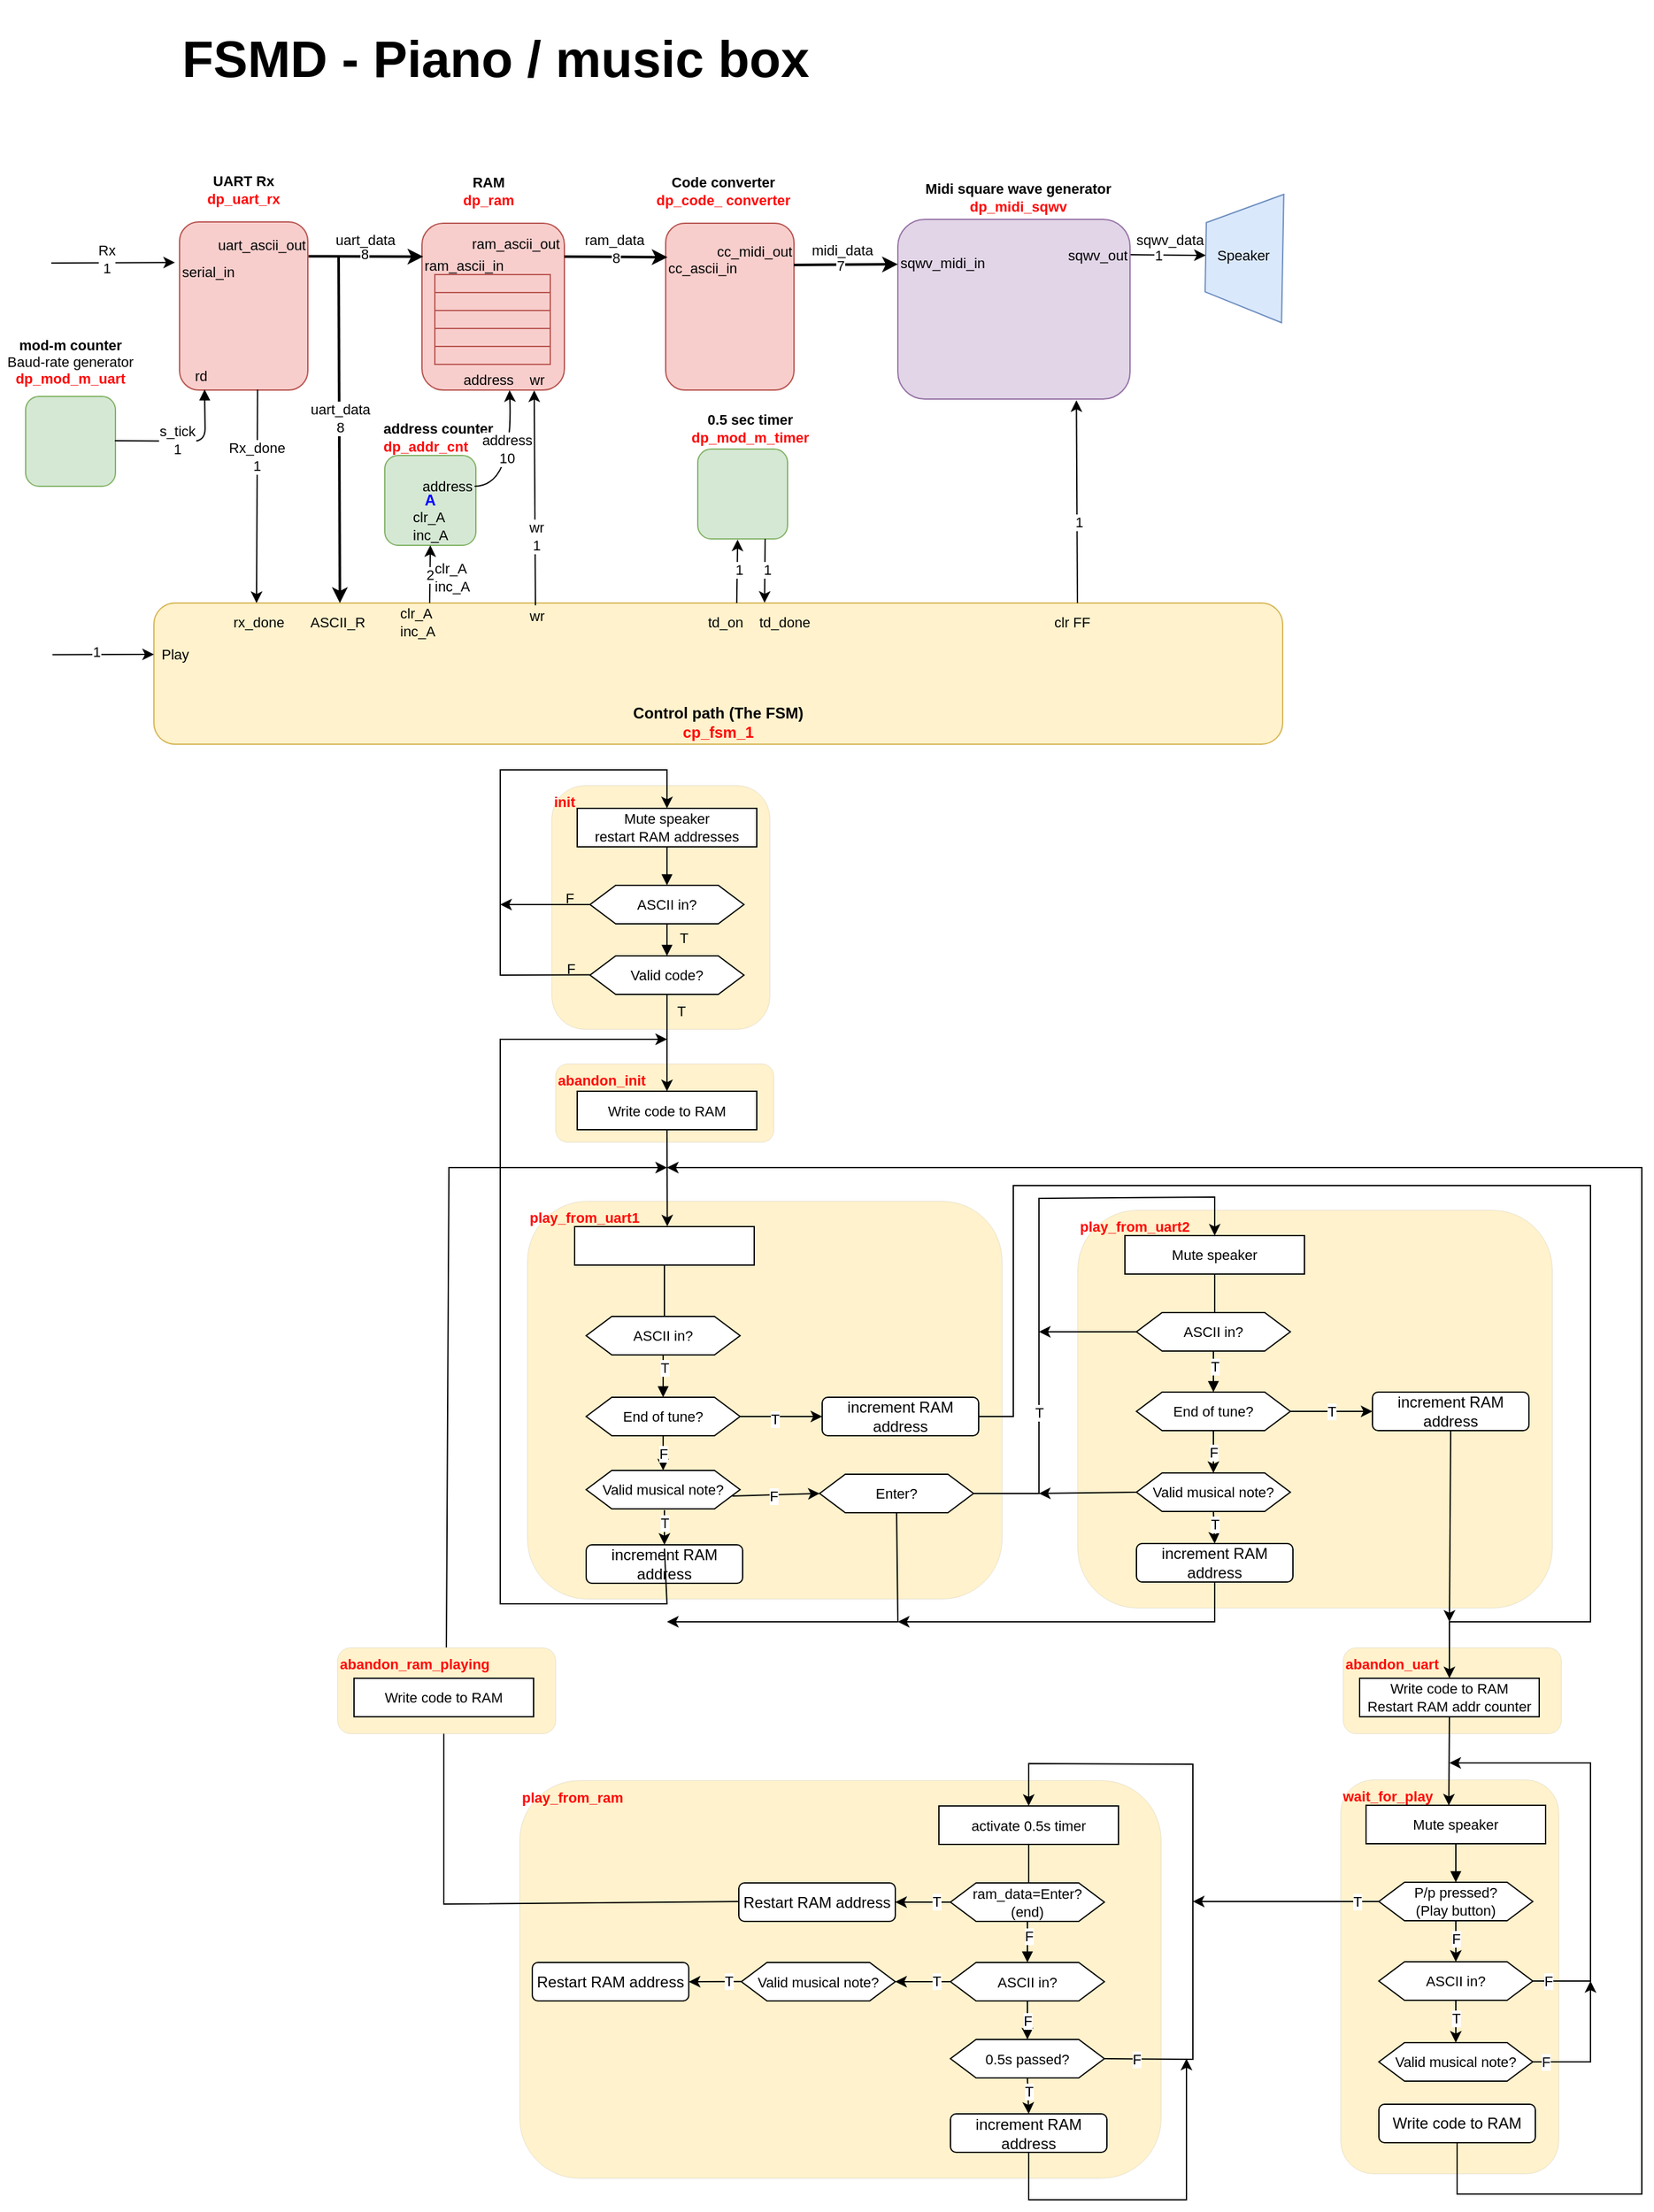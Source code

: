 <mxfile version="23.1.5" type="device">
  <diagram id="C5RBs43oDa-KdzZeNtuy" name="Page-1">
    <mxGraphModel dx="2442" dy="955" grid="1" gridSize="10" guides="1" tooltips="1" connect="1" arrows="1" fold="1" page="1" pageScale="1" pageWidth="827" pageHeight="1169" math="0" shadow="0">
      <root>
        <mxCell id="WIyWlLk6GJQsqaUBKTNV-0" />
        <mxCell id="WIyWlLk6GJQsqaUBKTNV-1" parent="WIyWlLk6GJQsqaUBKTNV-0" />
        <mxCell id="WIyWlLk6GJQsqaUBKTNV-3" value="Control path (The FSM)&lt;br&gt;&lt;font color=&quot;#ff0505&quot;&gt;cp_fsm_1&lt;/font&gt;" style="rounded=1;whiteSpace=wrap;html=1;fontSize=12;glass=0;strokeWidth=1;shadow=0;verticalAlign=bottom;align=center;fontStyle=1;fillColor=#fff2cc;strokeColor=#d6b656;" parent="WIyWlLk6GJQsqaUBKTNV-1" vertex="1">
          <mxGeometry x="40" y="640" width="880" height="110" as="geometry" />
        </mxCell>
        <mxCell id="1hs4knqwZ85UVMhzhQ41-1" value="" style="group" parent="WIyWlLk6GJQsqaUBKTNV-1" vertex="1" connectable="0">
          <mxGeometry x="60" y="303" width="100" height="171" as="geometry" />
        </mxCell>
        <mxCell id="WIyWlLk6GJQsqaUBKTNV-11" value="" style="rounded=1;whiteSpace=wrap;html=1;fontSize=12;glass=0;strokeWidth=1;shadow=0;container=1;fillColor=#f8cecc;strokeColor=#b85450;" parent="1hs4knqwZ85UVMhzhQ41-1" vertex="1">
          <mxGeometry y="40" width="100" height="131" as="geometry" />
        </mxCell>
        <mxCell id="1hs4knqwZ85UVMhzhQ41-13" value="serial_in" style="text;html=1;strokeColor=none;fillColor=none;align=left;verticalAlign=middle;whiteSpace=wrap;rounded=0;fontSize=11;fontFamily=Helvetica;fontColor=default;" parent="WIyWlLk6GJQsqaUBKTNV-11" vertex="1">
          <mxGeometry y="24" width="50" height="30" as="geometry" />
        </mxCell>
        <mxCell id="-Je3xY0eNUA_XWDG2534-30" value="rd" style="text;html=1;strokeColor=none;fillColor=none;align=left;verticalAlign=middle;whiteSpace=wrap;rounded=0;fontSize=11;fontFamily=Helvetica;fontColor=default;" vertex="1" parent="WIyWlLk6GJQsqaUBKTNV-11">
          <mxGeometry x="10" y="105" width="50" height="30" as="geometry" />
        </mxCell>
        <mxCell id="1hs4knqwZ85UVMhzhQ41-0" value="UART Rx&lt;br&gt;&lt;font color=&quot;#ff0505&quot;&gt;dp_uart_rx&lt;/font&gt;" style="text;html=1;strokeColor=none;fillColor=none;align=center;verticalAlign=middle;whiteSpace=wrap;rounded=0;fontSize=11;fontFamily=Helvetica;fontColor=default;fontStyle=1" parent="1hs4knqwZ85UVMhzhQ41-1" vertex="1">
          <mxGeometry x="20" width="60" height="30" as="geometry" />
        </mxCell>
        <mxCell id="-Je3xY0eNUA_XWDG2534-17" value="uart_ascii_out" style="text;html=1;strokeColor=none;fillColor=none;align=left;verticalAlign=middle;whiteSpace=wrap;rounded=0;fontSize=11;fontFamily=Helvetica;fontColor=default;" vertex="1" parent="1hs4knqwZ85UVMhzhQ41-1">
          <mxGeometry x="28" y="43" width="50" height="30" as="geometry" />
        </mxCell>
        <mxCell id="1hs4knqwZ85UVMhzhQ41-4" value="mod-m counter&lt;br&gt;&lt;span style=&quot;font-weight: normal;&quot;&gt;Baud-rate generator&lt;br&gt;&lt;/span&gt;&lt;font color=&quot;#ff0505&quot;&gt;dp_mod_m_uart&lt;/font&gt;" style="text;html=1;strokeColor=none;fillColor=none;align=center;verticalAlign=middle;whiteSpace=wrap;rounded=0;fontSize=11;fontFamily=Helvetica;fontColor=default;fontStyle=1" parent="WIyWlLk6GJQsqaUBKTNV-1" vertex="1">
          <mxGeometry x="-80" y="429" width="110" height="45" as="geometry" />
        </mxCell>
        <mxCell id="1hs4knqwZ85UVMhzhQ41-3" value="" style="rounded=1;whiteSpace=wrap;html=1;fontSize=12;glass=0;strokeWidth=1;shadow=0;container=1;fillColor=#d5e8d4;strokeColor=#82b366;" parent="WIyWlLk6GJQsqaUBKTNV-1" vertex="1">
          <mxGeometry x="-60" y="479" width="70" height="70" as="geometry">
            <mxRectangle x="-60" y="550" width="50" height="40" as="alternateBounds" />
          </mxGeometry>
        </mxCell>
        <mxCell id="1hs4knqwZ85UVMhzhQ41-5" style="edgeStyle=orthogonalEdgeStyle;rounded=1;orthogonalLoop=1;jettySize=auto;html=1;exitX=1;exitY=0.5;exitDx=0;exitDy=0;entryX=0;entryY=0.75;entryDx=0;entryDy=0;curved=0;endArrow=block;endFill=1;" parent="WIyWlLk6GJQsqaUBKTNV-1" edge="1">
          <mxGeometry relative="1" as="geometry">
            <mxPoint x="9.5" y="513.5" as="sourcePoint" />
            <mxPoint x="79.5" y="473.5" as="targetPoint" />
          </mxGeometry>
        </mxCell>
        <mxCell id="1hs4knqwZ85UVMhzhQ41-6" value="s_tick&lt;br&gt;1" style="edgeLabel;html=1;align=center;verticalAlign=middle;resizable=0;points=[];" parent="1hs4knqwZ85UVMhzhQ41-5" vertex="1" connectable="0">
          <mxGeometry x="-0.126" y="1" relative="1" as="geometry">
            <mxPoint as="offset" />
          </mxGeometry>
        </mxCell>
        <mxCell id="1hs4knqwZ85UVMhzhQ41-7" value="" style="endArrow=classic;html=1;rounded=0;exitX=0.608;exitY=0.997;exitDx=0;exitDy=0;exitPerimeter=0;" parent="WIyWlLk6GJQsqaUBKTNV-1" source="WIyWlLk6GJQsqaUBKTNV-11" edge="1">
          <mxGeometry width="50" height="50" relative="1" as="geometry">
            <mxPoint x="120" y="550" as="sourcePoint" />
            <mxPoint x="120" y="640" as="targetPoint" />
          </mxGeometry>
        </mxCell>
        <mxCell id="-Je3xY0eNUA_XWDG2534-34" value="Rx_done&lt;br&gt;1" style="edgeLabel;html=1;align=center;verticalAlign=middle;resizable=0;points=[];fontFamily=Helvetica;fontSize=11;fontColor=default;labelBackgroundColor=default;" vertex="1" connectable="0" parent="1hs4knqwZ85UVMhzhQ41-7">
          <mxGeometry x="-0.385" y="-1" relative="1" as="geometry">
            <mxPoint y="1" as="offset" />
          </mxGeometry>
        </mxCell>
        <mxCell id="1hs4knqwZ85UVMhzhQ41-10" value="rx_done" style="text;html=1;strokeColor=none;fillColor=none;align=left;verticalAlign=middle;whiteSpace=wrap;rounded=0;fontSize=11;fontFamily=Helvetica;fontColor=default;" parent="WIyWlLk6GJQsqaUBKTNV-1" vertex="1">
          <mxGeometry x="100" y="640" width="50" height="30" as="geometry" />
        </mxCell>
        <mxCell id="1hs4knqwZ85UVMhzhQ41-11" value="" style="endArrow=classic;html=1;rounded=0;entryX=-0.036;entryY=0.241;entryDx=0;entryDy=0;entryPerimeter=0;" parent="WIyWlLk6GJQsqaUBKTNV-1" target="WIyWlLk6GJQsqaUBKTNV-11" edge="1">
          <mxGeometry width="50" height="50" relative="1" as="geometry">
            <mxPoint x="-40" y="375" as="sourcePoint" />
            <mxPoint x="90" y="419" as="targetPoint" />
          </mxGeometry>
        </mxCell>
        <mxCell id="1hs4knqwZ85UVMhzhQ41-12" value="1" style="edgeLabel;html=1;align=center;verticalAlign=middle;resizable=0;points=[];" parent="1hs4knqwZ85UVMhzhQ41-11" vertex="1" connectable="0">
          <mxGeometry x="-0.045" y="-2" relative="1" as="geometry">
            <mxPoint as="offset" />
          </mxGeometry>
        </mxCell>
        <mxCell id="-Je3xY0eNUA_XWDG2534-32" value="Rx&lt;br&gt;1" style="edgeLabel;html=1;align=center;verticalAlign=middle;resizable=0;points=[];fontFamily=Helvetica;fontSize=11;fontColor=default;labelBackgroundColor=default;" vertex="1" connectable="0" parent="1hs4knqwZ85UVMhzhQ41-11">
          <mxGeometry x="-0.104" y="3" relative="1" as="geometry">
            <mxPoint as="offset" />
          </mxGeometry>
        </mxCell>
        <mxCell id="1hs4knqwZ85UVMhzhQ41-14" value="" style="endArrow=classic;html=1;rounded=0;entryX=-0.001;entryY=0.532;entryDx=0;entryDy=0;entryPerimeter=0;" parent="WIyWlLk6GJQsqaUBKTNV-1" edge="1">
          <mxGeometry width="50" height="50" relative="1" as="geometry">
            <mxPoint x="-39.12" y="680.2" as="sourcePoint" />
            <mxPoint x="40.0" y="680" as="targetPoint" />
          </mxGeometry>
        </mxCell>
        <mxCell id="1hs4knqwZ85UVMhzhQ41-16" value="1" style="edgeLabel;html=1;align=center;verticalAlign=middle;resizable=0;points=[];" parent="1hs4knqwZ85UVMhzhQ41-14" vertex="1" connectable="0">
          <mxGeometry x="-0.136" y="2" relative="1" as="geometry">
            <mxPoint as="offset" />
          </mxGeometry>
        </mxCell>
        <mxCell id="1hs4knqwZ85UVMhzhQ41-15" value="Play" style="text;html=1;strokeColor=none;fillColor=none;align=left;verticalAlign=middle;whiteSpace=wrap;rounded=0;fontSize=11;fontFamily=Helvetica;fontColor=default;" parent="WIyWlLk6GJQsqaUBKTNV-1" vertex="1">
          <mxGeometry x="44" y="665" width="50" height="30" as="geometry" />
        </mxCell>
        <mxCell id="1hs4knqwZ85UVMhzhQ41-17" value="" style="group" parent="WIyWlLk6GJQsqaUBKTNV-1" vertex="1" connectable="0">
          <mxGeometry x="240" y="304" width="120" height="177" as="geometry" />
        </mxCell>
        <mxCell id="1hs4knqwZ85UVMhzhQ41-18" value="" style="rounded=1;whiteSpace=wrap;html=1;fontSize=12;glass=0;strokeWidth=1;shadow=0;container=1;fillColor=#f8cecc;strokeColor=#b85450;" parent="1hs4knqwZ85UVMhzhQ41-17" vertex="1">
          <mxGeometry x="9" y="40" width="111" height="130" as="geometry">
            <mxRectangle y="40" width="50" height="40" as="alternateBounds" />
          </mxGeometry>
        </mxCell>
        <mxCell id="1hs4knqwZ85UVMhzhQ41-25" value="" style="shape=table;startSize=0;container=1;collapsible=0;childLayout=tableLayout;fontSize=16;rounded=1;swimlaneLine=0;fillColor=#f8cecc;strokeColor=#b85450;" parent="1hs4knqwZ85UVMhzhQ41-18" vertex="1">
          <mxGeometry x="10" y="40" width="90" height="70" as="geometry" />
        </mxCell>
        <mxCell id="1hs4knqwZ85UVMhzhQ41-26" value="" style="shape=tableRow;horizontal=0;startSize=0;swimlaneHead=0;swimlaneBody=0;strokeColor=inherit;top=0;left=0;bottom=0;right=0;collapsible=0;dropTarget=0;fillColor=none;points=[[0,0.5],[1,0.5]];portConstraint=eastwest;fontSize=16;" parent="1hs4knqwZ85UVMhzhQ41-25" vertex="1">
          <mxGeometry width="90" height="14" as="geometry" />
        </mxCell>
        <mxCell id="1hs4knqwZ85UVMhzhQ41-27" value="" style="shape=partialRectangle;html=1;whiteSpace=wrap;connectable=0;strokeColor=inherit;overflow=hidden;fillColor=none;top=0;left=0;bottom=0;right=0;pointerEvents=1;fontSize=16;" parent="1hs4knqwZ85UVMhzhQ41-26" vertex="1">
          <mxGeometry width="90" height="14" as="geometry">
            <mxRectangle width="90" height="14" as="alternateBounds" />
          </mxGeometry>
        </mxCell>
        <mxCell id="1hs4knqwZ85UVMhzhQ41-30" value="" style="shape=tableRow;horizontal=0;startSize=0;swimlaneHead=0;swimlaneBody=0;strokeColor=inherit;top=0;left=0;bottom=0;right=0;collapsible=0;dropTarget=0;fillColor=none;points=[[0,0.5],[1,0.5]];portConstraint=eastwest;fontSize=16;" parent="1hs4knqwZ85UVMhzhQ41-25" vertex="1">
          <mxGeometry y="14" width="90" height="14" as="geometry" />
        </mxCell>
        <mxCell id="1hs4knqwZ85UVMhzhQ41-31" value="" style="shape=partialRectangle;html=1;whiteSpace=wrap;connectable=0;strokeColor=inherit;overflow=hidden;fillColor=none;top=0;left=0;bottom=0;right=0;pointerEvents=1;fontSize=16;" parent="1hs4knqwZ85UVMhzhQ41-30" vertex="1">
          <mxGeometry width="90" height="14" as="geometry">
            <mxRectangle width="90" height="14" as="alternateBounds" />
          </mxGeometry>
        </mxCell>
        <mxCell id="1hs4knqwZ85UVMhzhQ41-40" style="shape=tableRow;horizontal=0;startSize=0;swimlaneHead=0;swimlaneBody=0;strokeColor=inherit;top=0;left=0;bottom=0;right=0;collapsible=0;dropTarget=0;fillColor=none;points=[[0,0.5],[1,0.5]];portConstraint=eastwest;fontSize=16;" parent="1hs4knqwZ85UVMhzhQ41-25" vertex="1">
          <mxGeometry y="28" width="90" height="14" as="geometry" />
        </mxCell>
        <mxCell id="1hs4knqwZ85UVMhzhQ41-41" style="shape=partialRectangle;html=1;whiteSpace=wrap;connectable=0;strokeColor=inherit;overflow=hidden;fillColor=none;top=0;left=0;bottom=0;right=0;pointerEvents=1;fontSize=16;" parent="1hs4knqwZ85UVMhzhQ41-40" vertex="1">
          <mxGeometry width="90" height="14" as="geometry">
            <mxRectangle width="90" height="14" as="alternateBounds" />
          </mxGeometry>
        </mxCell>
        <mxCell id="1hs4knqwZ85UVMhzhQ41-38" style="shape=tableRow;horizontal=0;startSize=0;swimlaneHead=0;swimlaneBody=0;strokeColor=inherit;top=0;left=0;bottom=0;right=0;collapsible=0;dropTarget=0;fillColor=none;points=[[0,0.5],[1,0.5]];portConstraint=eastwest;fontSize=16;" parent="1hs4knqwZ85UVMhzhQ41-25" vertex="1">
          <mxGeometry y="42" width="90" height="14" as="geometry" />
        </mxCell>
        <mxCell id="1hs4knqwZ85UVMhzhQ41-39" style="shape=partialRectangle;html=1;whiteSpace=wrap;connectable=0;strokeColor=inherit;overflow=hidden;fillColor=none;top=0;left=0;bottom=0;right=0;pointerEvents=1;fontSize=16;" parent="1hs4knqwZ85UVMhzhQ41-38" vertex="1">
          <mxGeometry width="90" height="14" as="geometry">
            <mxRectangle width="90" height="14" as="alternateBounds" />
          </mxGeometry>
        </mxCell>
        <mxCell id="1hs4knqwZ85UVMhzhQ41-34" value="" style="shape=tableRow;horizontal=0;startSize=0;swimlaneHead=0;swimlaneBody=0;strokeColor=inherit;top=0;left=0;bottom=0;right=0;collapsible=0;dropTarget=0;fillColor=none;points=[[0,0.5],[1,0.5]];portConstraint=eastwest;fontSize=16;" parent="1hs4knqwZ85UVMhzhQ41-25" vertex="1">
          <mxGeometry y="56" width="90" height="14" as="geometry" />
        </mxCell>
        <mxCell id="1hs4knqwZ85UVMhzhQ41-35" value="" style="shape=partialRectangle;html=1;whiteSpace=wrap;connectable=0;strokeColor=inherit;overflow=hidden;fillColor=none;top=0;left=0;bottom=0;right=0;pointerEvents=1;fontSize=16;" parent="1hs4knqwZ85UVMhzhQ41-34" vertex="1">
          <mxGeometry width="90" height="14" as="geometry">
            <mxRectangle width="90" height="14" as="alternateBounds" />
          </mxGeometry>
        </mxCell>
        <mxCell id="1hs4knqwZ85UVMhzhQ41-54" value="" style="group" parent="1hs4knqwZ85UVMhzhQ41-18" vertex="1" connectable="0">
          <mxGeometry x="190" y="-40" width="100" height="170" as="geometry" />
        </mxCell>
        <mxCell id="1hs4knqwZ85UVMhzhQ41-55" value="" style="rounded=1;whiteSpace=wrap;html=1;fontSize=12;glass=0;strokeWidth=1;shadow=0;container=1;fillColor=#f8cecc;strokeColor=#b85450;" parent="1hs4knqwZ85UVMhzhQ41-54" vertex="1">
          <mxGeometry y="40" width="100" height="130" as="geometry" />
        </mxCell>
        <mxCell id="1hs4knqwZ85UVMhzhQ41-57" value="Code converter&lt;br&gt;&lt;font color=&quot;#ff0505&quot;&gt;dp_code_ converter&lt;/font&gt;" style="text;html=1;strokeColor=none;fillColor=none;align=center;verticalAlign=middle;whiteSpace=wrap;rounded=0;fontSize=11;fontFamily=Helvetica;fontColor=default;fontStyle=1" parent="1hs4knqwZ85UVMhzhQ41-54" vertex="1">
          <mxGeometry x="-10" width="110" height="30" as="geometry" />
        </mxCell>
        <mxCell id="-Je3xY0eNUA_XWDG2534-25" value="cc_ascii_in" style="text;html=1;strokeColor=none;fillColor=none;align=left;verticalAlign=middle;whiteSpace=wrap;rounded=0;fontSize=11;fontFamily=Helvetica;fontColor=default;" vertex="1" parent="1hs4knqwZ85UVMhzhQ41-54">
          <mxGeometry y="60" width="50" height="30" as="geometry" />
        </mxCell>
        <mxCell id="-Je3xY0eNUA_XWDG2534-23" value="ram_ascii_in" style="text;html=1;strokeColor=none;fillColor=none;align=left;verticalAlign=middle;whiteSpace=wrap;rounded=0;fontSize=11;fontFamily=Helvetica;fontColor=default;" vertex="1" parent="1hs4knqwZ85UVMhzhQ41-18">
          <mxGeometry y="18" width="50" height="30" as="geometry" />
        </mxCell>
        <mxCell id="-Je3xY0eNUA_XWDG2534-24" value="ram_ascii_out" style="text;html=1;strokeColor=none;fillColor=none;align=left;verticalAlign=middle;whiteSpace=wrap;rounded=0;fontSize=11;fontFamily=Helvetica;fontColor=default;" vertex="1" parent="1hs4knqwZ85UVMhzhQ41-18">
          <mxGeometry x="37" y="1" width="63" height="30" as="geometry" />
        </mxCell>
        <mxCell id="1hs4knqwZ85UVMhzhQ41-20" value="RAM&lt;br&gt;&lt;font color=&quot;#ff0505&quot;&gt;dp_ram&lt;/font&gt;" style="text;html=1;strokeColor=none;fillColor=none;align=center;verticalAlign=middle;whiteSpace=wrap;rounded=0;fontSize=11;fontFamily=Helvetica;fontColor=default;fontStyle=1" parent="1hs4knqwZ85UVMhzhQ41-17" vertex="1">
          <mxGeometry x="31" width="60" height="30" as="geometry" />
        </mxCell>
        <mxCell id="-Je3xY0eNUA_XWDG2534-43" value="address" style="text;html=1;strokeColor=none;fillColor=none;align=center;verticalAlign=middle;whiteSpace=wrap;rounded=0;fontSize=11;fontFamily=Helvetica;fontColor=default;" vertex="1" parent="1hs4knqwZ85UVMhzhQ41-17">
          <mxGeometry x="36" y="150" width="50" height="24" as="geometry" />
        </mxCell>
        <mxCell id="-Je3xY0eNUA_XWDG2534-60" value="wr" style="text;html=1;strokeColor=none;fillColor=none;align=left;verticalAlign=middle;whiteSpace=wrap;rounded=0;fontSize=11;fontFamily=Helvetica;fontColor=default;" vertex="1" parent="1hs4knqwZ85UVMhzhQ41-17">
          <mxGeometry x="91" y="147" width="26" height="30" as="geometry" />
        </mxCell>
        <mxCell id="1hs4knqwZ85UVMhzhQ41-22" value="" style="endArrow=classic;html=1;rounded=0;exitX=1.006;exitY=0.175;exitDx=0;exitDy=0;exitPerimeter=0;strokeWidth=2;" parent="WIyWlLk6GJQsqaUBKTNV-1" edge="1">
          <mxGeometry width="50" height="50" relative="1" as="geometry">
            <mxPoint x="160.6" y="369.75" as="sourcePoint" />
            <mxPoint x="250" y="370" as="targetPoint" />
          </mxGeometry>
        </mxCell>
        <mxCell id="-Je3xY0eNUA_XWDG2534-35" value="8" style="edgeLabel;html=1;align=center;verticalAlign=middle;resizable=0;points=[];fontFamily=Helvetica;fontSize=11;fontColor=default;labelBackgroundColor=default;" vertex="1" connectable="0" parent="1hs4knqwZ85UVMhzhQ41-22">
          <mxGeometry x="-0.027" y="2" relative="1" as="geometry">
            <mxPoint as="offset" />
          </mxGeometry>
        </mxCell>
        <mxCell id="1hs4knqwZ85UVMhzhQ41-42" value="" style="endArrow=classic;html=1;rounded=0;entryX=0.5;entryY=0;entryDx=0;entryDy=0;strokeWidth=2;" parent="WIyWlLk6GJQsqaUBKTNV-1" target="1hs4knqwZ85UVMhzhQ41-44" edge="1">
          <mxGeometry width="50" height="50" relative="1" as="geometry">
            <mxPoint x="184" y="370" as="sourcePoint" />
            <mxPoint x="186.08" y="635.15" as="targetPoint" />
          </mxGeometry>
        </mxCell>
        <mxCell id="1hs4knqwZ85UVMhzhQ41-43" value="uart_data&lt;br style=&quot;border-color: var(--border-color); background-color: rgb(251, 251, 251);&quot;&gt;&lt;span style=&quot;background-color: rgb(251, 251, 251);&quot;&gt;8&lt;/span&gt;" style="edgeLabel;html=1;align=center;verticalAlign=middle;resizable=0;points=[];" parent="1hs4knqwZ85UVMhzhQ41-42" vertex="1" connectable="0">
          <mxGeometry x="-0.065" relative="1" as="geometry">
            <mxPoint as="offset" />
          </mxGeometry>
        </mxCell>
        <mxCell id="1hs4knqwZ85UVMhzhQ41-44" value="ASCII_R" style="text;html=1;strokeColor=none;fillColor=none;align=left;verticalAlign=middle;whiteSpace=wrap;rounded=0;fontSize=11;fontFamily=Helvetica;fontColor=default;" parent="WIyWlLk6GJQsqaUBKTNV-1" vertex="1">
          <mxGeometry x="160" y="640" width="50" height="30" as="geometry" />
        </mxCell>
        <mxCell id="1hs4knqwZ85UVMhzhQ41-45" value="address counter&lt;span style=&quot;font-weight: 400;&quot;&gt;&lt;br&gt;&lt;/span&gt;&lt;font color=&quot;#ff0505&quot;&gt;dp_addr_cnt&lt;/font&gt;" style="text;html=1;strokeColor=none;fillColor=none;align=left;verticalAlign=middle;whiteSpace=wrap;rounded=0;fontSize=11;fontFamily=Helvetica;fontColor=default;fontStyle=1" parent="WIyWlLk6GJQsqaUBKTNV-1" vertex="1">
          <mxGeometry x="217" y="488" width="90" height="45" as="geometry" />
        </mxCell>
        <mxCell id="1hs4knqwZ85UVMhzhQ41-46" value="&lt;font color=&quot;#0000ff&quot;&gt;A&lt;/font&gt;" style="rounded=1;whiteSpace=wrap;html=1;fontSize=12;glass=0;strokeWidth=1;shadow=0;container=1;fontStyle=1;fillColor=#d5e8d4;strokeColor=#82b366;" parent="WIyWlLk6GJQsqaUBKTNV-1" vertex="1">
          <mxGeometry x="220" y="525" width="71" height="70" as="geometry">
            <mxRectangle x="-60" y="550" width="50" height="40" as="alternateBounds" />
          </mxGeometry>
        </mxCell>
        <mxCell id="-Je3xY0eNUA_XWDG2534-41" value="address" style="text;html=1;strokeColor=none;fillColor=none;align=center;verticalAlign=middle;whiteSpace=wrap;rounded=0;fontSize=11;fontFamily=Helvetica;fontColor=default;" vertex="1" parent="1hs4knqwZ85UVMhzhQ41-46">
          <mxGeometry x="24" y="12" width="50" height="24" as="geometry" />
        </mxCell>
        <mxCell id="-Je3xY0eNUA_XWDG2534-58" value="clr_A&lt;br&gt;inc_A" style="text;html=1;strokeColor=none;fillColor=none;align=left;verticalAlign=middle;whiteSpace=wrap;rounded=0;fontSize=11;fontFamily=Helvetica;fontColor=default;" vertex="1" parent="1hs4knqwZ85UVMhzhQ41-46">
          <mxGeometry x="20" y="40" width="50" height="30" as="geometry" />
        </mxCell>
        <mxCell id="1hs4knqwZ85UVMhzhQ41-47" value="" style="curved=1;endArrow=classic;html=1;rounded=0;entryX=0.615;entryY=1.001;entryDx=0;entryDy=0;entryPerimeter=0;" parent="WIyWlLk6GJQsqaUBKTNV-1" target="1hs4knqwZ85UVMhzhQ41-18" edge="1">
          <mxGeometry width="50" height="50" relative="1" as="geometry">
            <mxPoint x="290" y="549" as="sourcePoint" />
            <mxPoint x="310" y="480" as="targetPoint" />
            <Array as="points">
              <mxPoint x="320" y="549" />
            </Array>
          </mxGeometry>
        </mxCell>
        <mxCell id="1hs4knqwZ85UVMhzhQ41-53" value="address&lt;br&gt;10" style="edgeLabel;html=1;align=center;verticalAlign=middle;resizable=0;points=[];" parent="1hs4knqwZ85UVMhzhQ41-47" vertex="1" connectable="0">
          <mxGeometry x="0.426" y="1" relative="1" as="geometry">
            <mxPoint x="-3" y="16" as="offset" />
          </mxGeometry>
        </mxCell>
        <mxCell id="1hs4knqwZ85UVMhzhQ41-48" value="" style="endArrow=classic;html=1;rounded=0;entryX=0.5;entryY=1;entryDx=0;entryDy=0;exitX=0.5;exitY=0;exitDx=0;exitDy=0;" parent="WIyWlLk6GJQsqaUBKTNV-1" source="1hs4knqwZ85UVMhzhQ41-50" target="1hs4knqwZ85UVMhzhQ41-46" edge="1">
          <mxGeometry width="50" height="50" relative="1" as="geometry">
            <mxPoint x="320" y="620" as="sourcePoint" />
            <mxPoint x="254.71" y="640" as="targetPoint" />
          </mxGeometry>
        </mxCell>
        <mxCell id="1hs4knqwZ85UVMhzhQ41-49" value="2" style="edgeLabel;html=1;align=center;verticalAlign=middle;resizable=0;points=[];" parent="1hs4knqwZ85UVMhzhQ41-48" vertex="1" connectable="0">
          <mxGeometry x="-0.031" relative="1" as="geometry">
            <mxPoint as="offset" />
          </mxGeometry>
        </mxCell>
        <mxCell id="1hs4knqwZ85UVMhzhQ41-50" value="clr_A&lt;br&gt;inc_A" style="text;html=1;strokeColor=none;fillColor=none;align=left;verticalAlign=middle;whiteSpace=wrap;rounded=0;fontSize=11;fontFamily=Helvetica;fontColor=default;" parent="WIyWlLk6GJQsqaUBKTNV-1" vertex="1">
          <mxGeometry x="230" y="640" width="50" height="30" as="geometry" />
        </mxCell>
        <mxCell id="1hs4knqwZ85UVMhzhQ41-58" value="" style="endArrow=classic;html=1;rounded=0;entryX=-0.071;entryY=0.382;entryDx=0;entryDy=0;strokeWidth=2;entryPerimeter=0;" parent="WIyWlLk6GJQsqaUBKTNV-1" edge="1">
          <mxGeometry width="50" height="50" relative="1" as="geometry">
            <mxPoint x="360" y="370" as="sourcePoint" />
            <mxPoint x="440.45" y="370.46" as="targetPoint" />
          </mxGeometry>
        </mxCell>
        <mxCell id="1hs4knqwZ85UVMhzhQ41-59" value="8" style="edgeLabel;html=1;align=center;verticalAlign=middle;resizable=0;points=[];" parent="1hs4knqwZ85UVMhzhQ41-58" vertex="1" connectable="0">
          <mxGeometry x="0.233" relative="1" as="geometry">
            <mxPoint x="-10" as="offset" />
          </mxGeometry>
        </mxCell>
        <mxCell id="1hs4knqwZ85UVMhzhQ41-60" value="uart_data" style="text;html=1;strokeColor=none;fillColor=none;align=center;verticalAlign=middle;whiteSpace=wrap;rounded=0;fontSize=11;fontFamily=Helvetica;fontColor=default;" parent="WIyWlLk6GJQsqaUBKTNV-1" vertex="1">
          <mxGeometry x="180" y="345" width="50" height="24" as="geometry" />
        </mxCell>
        <mxCell id="1hs4knqwZ85UVMhzhQ41-61" value="td_done" style="text;html=1;strokeColor=none;fillColor=none;align=left;verticalAlign=middle;whiteSpace=wrap;rounded=0;fontSize=11;fontFamily=Helvetica;fontColor=default;" parent="WIyWlLk6GJQsqaUBKTNV-1" vertex="1">
          <mxGeometry x="510" y="645" width="50" height="20" as="geometry" />
        </mxCell>
        <mxCell id="1hs4knqwZ85UVMhzhQ41-70" value="" style="endArrow=classic;html=1;rounded=0;entryX=0.769;entryY=1.007;entryDx=0;entryDy=0;entryPerimeter=0;" parent="WIyWlLk6GJQsqaUBKTNV-1" target="iTdjxesaE1dYajYo7gTS-0" edge="1">
          <mxGeometry width="50" height="50" relative="1" as="geometry">
            <mxPoint x="760" y="640" as="sourcePoint" />
            <mxPoint x="761" y="459" as="targetPoint" />
          </mxGeometry>
        </mxCell>
        <mxCell id="1hs4knqwZ85UVMhzhQ41-71" value="1" style="edgeLabel;html=1;align=center;verticalAlign=middle;resizable=0;points=[];" parent="1hs4knqwZ85UVMhzhQ41-70" vertex="1" connectable="0">
          <mxGeometry x="-0.199" y="-1" relative="1" as="geometry">
            <mxPoint as="offset" />
          </mxGeometry>
        </mxCell>
        <mxCell id="1hs4knqwZ85UVMhzhQ41-72" value="clr FF" style="text;html=1;strokeColor=none;fillColor=none;align=left;verticalAlign=middle;whiteSpace=wrap;rounded=0;fontSize=11;fontFamily=Helvetica;fontColor=default;" parent="WIyWlLk6GJQsqaUBKTNV-1" vertex="1">
          <mxGeometry x="740" y="640" width="50" height="30" as="geometry" />
        </mxCell>
        <mxCell id="1hs4knqwZ85UVMhzhQ41-76" value="0.5 sec timer&lt;br&gt;&lt;font color=&quot;#ff0505&quot;&gt;dp_mod_m_timer&lt;/font&gt;" style="text;html=1;strokeColor=none;fillColor=none;align=center;verticalAlign=middle;whiteSpace=wrap;rounded=0;fontSize=11;fontFamily=Helvetica;fontColor=default;fontStyle=1" parent="WIyWlLk6GJQsqaUBKTNV-1" vertex="1">
          <mxGeometry x="450" y="481" width="110" height="45" as="geometry" />
        </mxCell>
        <mxCell id="1hs4knqwZ85UVMhzhQ41-77" value="" style="rounded=1;whiteSpace=wrap;html=1;fontSize=12;glass=0;strokeWidth=1;shadow=0;container=1;fillColor=#d5e8d4;strokeColor=#82b366;" parent="WIyWlLk6GJQsqaUBKTNV-1" vertex="1">
          <mxGeometry x="464" y="520" width="70" height="70" as="geometry">
            <mxRectangle x="-60" y="550" width="50" height="40" as="alternateBounds" />
          </mxGeometry>
        </mxCell>
        <mxCell id="1hs4knqwZ85UVMhzhQ41-78" value="" style="endArrow=classic;html=1;rounded=0;exitX=0.505;exitY=0;exitDx=0;exitDy=0;exitPerimeter=0;entryX=0.444;entryY=1.008;entryDx=0;entryDy=0;entryPerimeter=0;" parent="WIyWlLk6GJQsqaUBKTNV-1" edge="1" target="1hs4knqwZ85UVMhzhQ41-77">
          <mxGeometry width="50" height="50" relative="1" as="geometry">
            <mxPoint x="494.4" y="640" as="sourcePoint" />
            <mxPoint x="493.79" y="590.7" as="targetPoint" />
          </mxGeometry>
        </mxCell>
        <mxCell id="1hs4knqwZ85UVMhzhQ41-80" value="1" style="edgeLabel;html=1;align=center;verticalAlign=middle;resizable=0;points=[];" parent="1hs4knqwZ85UVMhzhQ41-78" vertex="1" connectable="0">
          <mxGeometry x="-0.05" y="-1" relative="1" as="geometry">
            <mxPoint y="-3" as="offset" />
          </mxGeometry>
        </mxCell>
        <mxCell id="1hs4knqwZ85UVMhzhQ41-79" value="" style="endArrow=classic;html=1;rounded=0;exitX=0.75;exitY=1;exitDx=0;exitDy=0;entryX=0.541;entryY=-0.002;entryDx=0;entryDy=0;entryPerimeter=0;" parent="WIyWlLk6GJQsqaUBKTNV-1" source="1hs4knqwZ85UVMhzhQ41-77" target="WIyWlLk6GJQsqaUBKTNV-3" edge="1">
          <mxGeometry width="50" height="50" relative="1" as="geometry">
            <mxPoint x="490" y="560" as="sourcePoint" />
            <mxPoint x="540" y="510" as="targetPoint" />
          </mxGeometry>
        </mxCell>
        <mxCell id="1hs4knqwZ85UVMhzhQ41-81" value="1" style="edgeLabel;html=1;align=center;verticalAlign=middle;resizable=0;points=[];" parent="1hs4knqwZ85UVMhzhQ41-79" vertex="1" connectable="0">
          <mxGeometry x="-0.312" y="1" relative="1" as="geometry">
            <mxPoint y="7" as="offset" />
          </mxGeometry>
        </mxCell>
        <mxCell id="1hs4knqwZ85UVMhzhQ41-82" value="ram_data" style="text;html=1;strokeColor=none;fillColor=none;align=left;verticalAlign=middle;whiteSpace=wrap;rounded=0;fontSize=11;fontFamily=Helvetica;fontColor=default;" parent="WIyWlLk6GJQsqaUBKTNV-1" vertex="1">
          <mxGeometry x="374" y="347" width="50" height="20" as="geometry" />
        </mxCell>
        <mxCell id="1hs4knqwZ85UVMhzhQ41-83" value="td_on" style="text;html=1;strokeColor=none;fillColor=none;align=left;verticalAlign=middle;whiteSpace=wrap;rounded=0;fontSize=11;fontFamily=Helvetica;fontColor=default;" parent="WIyWlLk6GJQsqaUBKTNV-1" vertex="1">
          <mxGeometry x="470" y="645" width="50" height="20" as="geometry" />
        </mxCell>
        <mxCell id="1hs4knqwZ85UVMhzhQ41-84" value="" style="endArrow=classic;html=1;rounded=0;entryX=0.842;entryY=1.002;entryDx=0;entryDy=0;entryPerimeter=0;exitX=0.338;exitY=0.016;exitDx=0;exitDy=0;exitPerimeter=0;" parent="WIyWlLk6GJQsqaUBKTNV-1" edge="1" source="WIyWlLk6GJQsqaUBKTNV-3">
          <mxGeometry width="50" height="50" relative="1" as="geometry">
            <mxPoint x="340.613" y="635" as="sourcePoint" />
            <mxPoint x="336.462" y="474.26" as="targetPoint" />
          </mxGeometry>
        </mxCell>
        <mxCell id="1hs4knqwZ85UVMhzhQ41-85" value="wr&lt;br&gt;1" style="edgeLabel;html=1;align=center;verticalAlign=middle;resizable=0;points=[];" parent="1hs4knqwZ85UVMhzhQ41-84" vertex="1" connectable="0">
          <mxGeometry x="-0.347" y="-1" relative="1" as="geometry">
            <mxPoint as="offset" />
          </mxGeometry>
        </mxCell>
        <mxCell id="1hs4knqwZ85UVMhzhQ41-86" value="wr" style="text;html=1;strokeColor=none;fillColor=none;align=left;verticalAlign=middle;whiteSpace=wrap;rounded=0;fontSize=11;fontFamily=Helvetica;fontColor=default;" parent="WIyWlLk6GJQsqaUBKTNV-1" vertex="1">
          <mxGeometry x="331" y="635" width="26" height="30" as="geometry" />
        </mxCell>
        <mxCell id="1hs4knqwZ85UVMhzhQ41-88" value="" style="verticalLabelPosition=middle;verticalAlign=middle;html=1;shape=trapezoid;perimeter=trapezoidPerimeter;whiteSpace=wrap;size=0.23;arcSize=10;flipV=1;labelPosition=center;align=center;rotation=91;fillColor=#dae8fc;strokeColor=#6c8ebf;" parent="WIyWlLk6GJQsqaUBKTNV-1" vertex="1">
          <mxGeometry x="840" y="341" width="100" height="60" as="geometry" />
        </mxCell>
        <mxCell id="1hs4knqwZ85UVMhzhQ41-89" value="" style="endArrow=classic;html=1;rounded=0;exitX=1;exitY=0.25;exitDx=0;exitDy=0;" parent="WIyWlLk6GJQsqaUBKTNV-1" edge="1">
          <mxGeometry width="50" height="50" relative="1" as="geometry">
            <mxPoint x="801" y="368.5" as="sourcePoint" />
            <mxPoint x="860" y="369" as="targetPoint" />
          </mxGeometry>
        </mxCell>
        <mxCell id="1hs4knqwZ85UVMhzhQ41-91" value="1" style="edgeLabel;html=1;align=center;verticalAlign=middle;resizable=0;points=[];" parent="1hs4knqwZ85UVMhzhQ41-89" vertex="1" connectable="0">
          <mxGeometry x="-0.272" relative="1" as="geometry">
            <mxPoint as="offset" />
          </mxGeometry>
        </mxCell>
        <mxCell id="1hs4knqwZ85UVMhzhQ41-90" value="Speaker" style="text;html=1;strokeColor=none;fillColor=none;align=left;verticalAlign=middle;whiteSpace=wrap;rounded=0;fontSize=11;fontFamily=Helvetica;fontColor=default;" parent="WIyWlLk6GJQsqaUBKTNV-1" vertex="1">
          <mxGeometry x="867" y="359" width="50" height="20" as="geometry" />
        </mxCell>
        <mxCell id="1hs4knqwZ85UVMhzhQ41-93" value="FSMD - Piano / music box" style="text;html=1;strokeColor=none;fillColor=none;align=left;verticalAlign=middle;whiteSpace=wrap;rounded=0;fontSize=40;fontFamily=Helvetica;fontColor=default;fontStyle=1" parent="WIyWlLk6GJQsqaUBKTNV-1" vertex="1">
          <mxGeometry x="60" y="170" width="580" height="90" as="geometry" />
        </mxCell>
        <mxCell id="iTdjxesaE1dYajYo7gTS-0" value="" style="rounded=1;whiteSpace=wrap;html=1;fillColor=#e1d5e7;strokeColor=#9673a6;" parent="WIyWlLk6GJQsqaUBKTNV-1" vertex="1">
          <mxGeometry x="620" y="341" width="181" height="140" as="geometry" />
        </mxCell>
        <mxCell id="iTdjxesaE1dYajYo7gTS-7" value="Midi square wave generator&lt;br style=&quot;border-color: var(--border-color);&quot;&gt;&lt;font style=&quot;border-color: var(--border-color);&quot; color=&quot;#ff0505&quot;&gt;dp_midi_sqwv&lt;/font&gt;" style="text;html=1;strokeColor=none;fillColor=none;align=center;verticalAlign=middle;whiteSpace=wrap;rounded=0;fontSize=11;fontFamily=Helvetica;fontColor=default;fontStyle=1" parent="WIyWlLk6GJQsqaUBKTNV-1" vertex="1">
          <mxGeometry x="631" y="301" width="165.5" height="45" as="geometry" />
        </mxCell>
        <mxCell id="iTdjxesaE1dYajYo7gTS-14" value="sqwv_midi_in" style="text;html=1;strokeColor=none;fillColor=none;align=left;verticalAlign=middle;whiteSpace=wrap;rounded=0;fontSize=11;fontFamily=Helvetica;fontColor=default;" parent="WIyWlLk6GJQsqaUBKTNV-1" vertex="1">
          <mxGeometry x="620" y="365" width="50" height="20" as="geometry" />
        </mxCell>
        <mxCell id="iTdjxesaE1dYajYo7gTS-19" value="" style="endArrow=classic;html=1;rounded=0;exitX=1;exitY=0.25;exitDx=0;exitDy=0;entryX=0;entryY=0.25;entryDx=0;entryDy=0;strokeWidth=2;" parent="WIyWlLk6GJQsqaUBKTNV-1" source="1hs4knqwZ85UVMhzhQ41-55" target="iTdjxesaE1dYajYo7gTS-0" edge="1">
          <mxGeometry width="50" height="50" relative="1" as="geometry">
            <mxPoint x="520" y="470" as="sourcePoint" />
            <mxPoint x="570" y="420" as="targetPoint" />
          </mxGeometry>
        </mxCell>
        <mxCell id="iTdjxesaE1dYajYo7gTS-20" value="7" style="edgeLabel;html=1;align=center;verticalAlign=middle;resizable=0;points=[];" parent="iTdjxesaE1dYajYo7gTS-19" vertex="1" connectable="0">
          <mxGeometry x="-0.121" relative="1" as="geometry">
            <mxPoint as="offset" />
          </mxGeometry>
        </mxCell>
        <mxCell id="iTdjxesaE1dYajYo7gTS-22" value="init" style="rounded=1;whiteSpace=wrap;html=1;fontFamily=Helvetica;fontSize=11;fontColor=#FF0505;fillColor=#FFF2CC;strokeWidth=0;align=left;verticalAlign=top;fontStyle=1" parent="WIyWlLk6GJQsqaUBKTNV-1" vertex="1">
          <mxGeometry x="350" y="782" width="170" height="190" as="geometry" />
        </mxCell>
        <mxCell id="iTdjxesaE1dYajYo7gTS-23" style="edgeStyle=orthogonalEdgeStyle;shape=connector;curved=0;rounded=1;orthogonalLoop=1;jettySize=auto;html=1;exitX=0.5;exitY=1;exitDx=0;exitDy=0;entryX=0.5;entryY=0;entryDx=0;entryDy=0;labelBackgroundColor=default;strokeColor=default;align=center;verticalAlign=middle;fontFamily=Helvetica;fontSize=11;fontColor=default;endArrow=block;endFill=1;" parent="WIyWlLk6GJQsqaUBKTNV-1" source="iTdjxesaE1dYajYo7gTS-24" target="iTdjxesaE1dYajYo7gTS-27" edge="1">
          <mxGeometry relative="1" as="geometry" />
        </mxCell>
        <mxCell id="iTdjxesaE1dYajYo7gTS-24" value="Mute speaker&lt;br&gt;restart RAM addresses" style="rounded=0;whiteSpace=wrap;html=1;fontFamily=Helvetica;fontSize=11;fontColor=default;" parent="WIyWlLk6GJQsqaUBKTNV-1" vertex="1">
          <mxGeometry x="370" y="800" width="140" height="30" as="geometry" />
        </mxCell>
        <mxCell id="iTdjxesaE1dYajYo7gTS-25" value="Valid code?" style="shape=hexagon;perimeter=hexagonPerimeter2;whiteSpace=wrap;html=1;fixedSize=1;fontFamily=Helvetica;fontSize=11;fontColor=default;" parent="WIyWlLk6GJQsqaUBKTNV-1" vertex="1">
          <mxGeometry x="380" y="915" width="120" height="30" as="geometry" />
        </mxCell>
        <mxCell id="iTdjxesaE1dYajYo7gTS-26" style="edgeStyle=orthogonalEdgeStyle;shape=connector;curved=0;rounded=1;orthogonalLoop=1;jettySize=auto;html=1;exitX=0.5;exitY=1;exitDx=0;exitDy=0;entryX=0.5;entryY=0;entryDx=0;entryDy=0;labelBackgroundColor=default;strokeColor=default;align=center;verticalAlign=middle;fontFamily=Helvetica;fontSize=11;fontColor=default;endArrow=block;endFill=1;" parent="WIyWlLk6GJQsqaUBKTNV-1" source="iTdjxesaE1dYajYo7gTS-27" target="iTdjxesaE1dYajYo7gTS-25" edge="1">
          <mxGeometry relative="1" as="geometry" />
        </mxCell>
        <mxCell id="iTdjxesaE1dYajYo7gTS-27" value="ASCII in?" style="shape=hexagon;perimeter=hexagonPerimeter2;whiteSpace=wrap;html=1;fixedSize=1;fontFamily=Helvetica;fontSize=11;fontColor=default;" parent="WIyWlLk6GJQsqaUBKTNV-1" vertex="1">
          <mxGeometry x="380" y="860" width="120" height="30" as="geometry" />
        </mxCell>
        <mxCell id="iTdjxesaE1dYajYo7gTS-28" value="F" style="text;html=1;strokeColor=none;fillColor=none;align=left;verticalAlign=middle;whiteSpace=wrap;rounded=0;fontSize=11;fontFamily=Helvetica;fontColor=default;" parent="WIyWlLk6GJQsqaUBKTNV-1" vertex="1">
          <mxGeometry x="359" y="855" width="16" height="30" as="geometry" />
        </mxCell>
        <mxCell id="iTdjxesaE1dYajYo7gTS-29" value="F" style="text;html=1;strokeColor=none;fillColor=none;align=left;verticalAlign=middle;whiteSpace=wrap;rounded=0;fontSize=11;fontFamily=Helvetica;fontColor=default;" parent="WIyWlLk6GJQsqaUBKTNV-1" vertex="1">
          <mxGeometry x="360" y="910" width="16" height="30" as="geometry" />
        </mxCell>
        <mxCell id="iTdjxesaE1dYajYo7gTS-30" value="T" style="text;html=1;strokeColor=none;fillColor=none;align=left;verticalAlign=middle;whiteSpace=wrap;rounded=0;fontSize=11;fontFamily=Helvetica;fontColor=default;" parent="WIyWlLk6GJQsqaUBKTNV-1" vertex="1">
          <mxGeometry x="448" y="886" width="16" height="30" as="geometry" />
        </mxCell>
        <mxCell id="iTdjxesaE1dYajYo7gTS-31" value="T" style="text;html=1;strokeColor=none;fillColor=none;align=left;verticalAlign=middle;whiteSpace=wrap;rounded=0;fontSize=11;fontFamily=Helvetica;fontColor=default;" parent="WIyWlLk6GJQsqaUBKTNV-1" vertex="1">
          <mxGeometry x="446" y="943" width="16" height="30" as="geometry" />
        </mxCell>
        <mxCell id="iTdjxesaE1dYajYo7gTS-32" value="" style="endArrow=classic;html=1;rounded=0;exitX=0;exitY=0.5;exitDx=0;exitDy=0;" parent="WIyWlLk6GJQsqaUBKTNV-1" source="iTdjxesaE1dYajYo7gTS-27" edge="1">
          <mxGeometry width="50" height="50" relative="1" as="geometry">
            <mxPoint x="381.664" y="875.15" as="sourcePoint" />
            <mxPoint x="310" y="875" as="targetPoint" />
          </mxGeometry>
        </mxCell>
        <mxCell id="iTdjxesaE1dYajYo7gTS-45" value="play_from_uart1" style="rounded=1;whiteSpace=wrap;html=1;fontFamily=Helvetica;fontSize=11;fontColor=#FF0505;fillColor=#FFF2CC;strokeWidth=0;align=left;verticalAlign=top;fontStyle=1" parent="WIyWlLk6GJQsqaUBKTNV-1" vertex="1">
          <mxGeometry x="331" y="1106" width="370" height="310" as="geometry" />
        </mxCell>
        <mxCell id="iTdjxesaE1dYajYo7gTS-46" style="edgeStyle=orthogonalEdgeStyle;shape=connector;curved=0;rounded=1;orthogonalLoop=1;jettySize=auto;html=1;exitX=0.5;exitY=1;exitDx=0;exitDy=0;entryX=0.5;entryY=0;entryDx=0;entryDy=0;labelBackgroundColor=default;strokeColor=default;align=center;verticalAlign=middle;fontFamily=Helvetica;fontSize=11;fontColor=default;endArrow=block;endFill=1;" parent="WIyWlLk6GJQsqaUBKTNV-1" source="iTdjxesaE1dYajYo7gTS-48" target="iTdjxesaE1dYajYo7gTS-49" edge="1">
          <mxGeometry relative="1" as="geometry" />
        </mxCell>
        <mxCell id="iTdjxesaE1dYajYo7gTS-47" value="T" style="edgeLabel;html=1;align=center;verticalAlign=middle;resizable=0;points=[];" parent="iTdjxesaE1dYajYo7gTS-46" vertex="1" connectable="0">
          <mxGeometry x="0.561" y="1" relative="1" as="geometry">
            <mxPoint as="offset" />
          </mxGeometry>
        </mxCell>
        <mxCell id="iTdjxesaE1dYajYo7gTS-48" value="" style="rounded=0;whiteSpace=wrap;html=1;fontFamily=Helvetica;fontSize=11;fontColor=default;" parent="WIyWlLk6GJQsqaUBKTNV-1" vertex="1">
          <mxGeometry x="368" y="1126" width="140" height="30" as="geometry" />
        </mxCell>
        <mxCell id="iTdjxesaE1dYajYo7gTS-49" value="End of tune?" style="shape=hexagon;perimeter=hexagonPerimeter2;whiteSpace=wrap;html=1;fixedSize=1;fontFamily=Helvetica;fontSize=11;fontColor=default;" parent="WIyWlLk6GJQsqaUBKTNV-1" vertex="1">
          <mxGeometry x="377" y="1259" width="120" height="30" as="geometry" />
        </mxCell>
        <mxCell id="iTdjxesaE1dYajYo7gTS-51" value="ASCII in?" style="shape=hexagon;perimeter=hexagonPerimeter2;whiteSpace=wrap;html=1;fixedSize=1;fontFamily=Helvetica;fontSize=11;fontColor=default;" parent="WIyWlLk6GJQsqaUBKTNV-1" vertex="1">
          <mxGeometry x="377" y="1196" width="120" height="30" as="geometry" />
        </mxCell>
        <mxCell id="iTdjxesaE1dYajYo7gTS-52" value="Valid musical note?" style="shape=hexagon;perimeter=hexagonPerimeter2;whiteSpace=wrap;html=1;fixedSize=1;fontFamily=Helvetica;fontSize=11;fontColor=default;" parent="WIyWlLk6GJQsqaUBKTNV-1" vertex="1">
          <mxGeometry x="377" y="1316" width="120" height="30" as="geometry" />
        </mxCell>
        <mxCell id="iTdjxesaE1dYajYo7gTS-53" value="F" style="endArrow=classic;html=1;rounded=0;entryX=0.5;entryY=0;entryDx=0;entryDy=0;exitX=0.5;exitY=1;exitDx=0;exitDy=0;" parent="WIyWlLk6GJQsqaUBKTNV-1" source="iTdjxesaE1dYajYo7gTS-49" target="iTdjxesaE1dYajYo7gTS-52" edge="1">
          <mxGeometry width="50" height="50" relative="1" as="geometry">
            <mxPoint x="481" y="1236" as="sourcePoint" />
            <mxPoint x="531" y="1186" as="targetPoint" />
          </mxGeometry>
        </mxCell>
        <mxCell id="iTdjxesaE1dYajYo7gTS-54" value="" style="endArrow=classic;html=1;rounded=0;entryX=0.5;entryY=0;entryDx=0;entryDy=0;exitX=0.5;exitY=1;exitDx=0;exitDy=0;" parent="WIyWlLk6GJQsqaUBKTNV-1" edge="1">
          <mxGeometry width="50" height="50" relative="1" as="geometry">
            <mxPoint x="438" y="1347" as="sourcePoint" />
            <mxPoint x="438" y="1374" as="targetPoint" />
          </mxGeometry>
        </mxCell>
        <mxCell id="iTdjxesaE1dYajYo7gTS-55" value="T" style="edgeLabel;html=1;align=center;verticalAlign=middle;resizable=0;points=[];" parent="iTdjxesaE1dYajYo7gTS-54" vertex="1" connectable="0">
          <mxGeometry x="-0.244" relative="1" as="geometry">
            <mxPoint as="offset" />
          </mxGeometry>
        </mxCell>
        <mxCell id="iTdjxesaE1dYajYo7gTS-56" value="increment RAM address" style="rounded=1;whiteSpace=wrap;html=1;" parent="WIyWlLk6GJQsqaUBKTNV-1" vertex="1">
          <mxGeometry x="377" y="1374" width="122" height="30" as="geometry" />
        </mxCell>
        <mxCell id="iTdjxesaE1dYajYo7gTS-57" value="increment RAM address" style="rounded=1;whiteSpace=wrap;html=1;" parent="WIyWlLk6GJQsqaUBKTNV-1" vertex="1">
          <mxGeometry x="561" y="1259" width="122" height="30" as="geometry" />
        </mxCell>
        <mxCell id="iTdjxesaE1dYajYo7gTS-58" value="" style="endArrow=classic;html=1;rounded=0;entryX=0;entryY=0.5;entryDx=0;entryDy=0;exitX=1;exitY=0.5;exitDx=0;exitDy=0;" parent="WIyWlLk6GJQsqaUBKTNV-1" source="iTdjxesaE1dYajYo7gTS-49" target="iTdjxesaE1dYajYo7gTS-57" edge="1">
          <mxGeometry width="50" height="50" relative="1" as="geometry">
            <mxPoint x="581" y="1416" as="sourcePoint" />
            <mxPoint x="631" y="1366" as="targetPoint" />
          </mxGeometry>
        </mxCell>
        <mxCell id="iTdjxesaE1dYajYo7gTS-59" value="T" style="edgeLabel;html=1;align=center;verticalAlign=middle;resizable=0;points=[];" parent="iTdjxesaE1dYajYo7gTS-58" vertex="1" connectable="0">
          <mxGeometry x="-0.169" y="-2" relative="1" as="geometry">
            <mxPoint as="offset" />
          </mxGeometry>
        </mxCell>
        <mxCell id="iTdjxesaE1dYajYo7gTS-60" value="Enter?" style="shape=hexagon;perimeter=hexagonPerimeter2;whiteSpace=wrap;html=1;fixedSize=1;fontFamily=Helvetica;fontSize=11;fontColor=default;" parent="WIyWlLk6GJQsqaUBKTNV-1" vertex="1">
          <mxGeometry x="559" y="1319" width="120" height="30" as="geometry" />
        </mxCell>
        <mxCell id="iTdjxesaE1dYajYo7gTS-61" value="" style="endArrow=classic;html=1;rounded=0;entryX=0;entryY=0.5;entryDx=0;entryDy=0;" parent="WIyWlLk6GJQsqaUBKTNV-1" target="iTdjxesaE1dYajYo7gTS-60" edge="1">
          <mxGeometry width="50" height="50" relative="1" as="geometry">
            <mxPoint x="491" y="1336" as="sourcePoint" />
            <mxPoint x="541" y="1286" as="targetPoint" />
          </mxGeometry>
        </mxCell>
        <mxCell id="iTdjxesaE1dYajYo7gTS-62" value="F" style="edgeLabel;html=1;align=center;verticalAlign=middle;resizable=0;points=[];" parent="iTdjxesaE1dYajYo7gTS-61" vertex="1" connectable="0">
          <mxGeometry x="-0.072" y="-1" relative="1" as="geometry">
            <mxPoint as="offset" />
          </mxGeometry>
        </mxCell>
        <mxCell id="iTdjxesaE1dYajYo7gTS-63" value="" style="endArrow=classic;html=1;rounded=0;exitX=0.5;exitY=1;exitDx=0;exitDy=0;" parent="WIyWlLk6GJQsqaUBKTNV-1" edge="1">
          <mxGeometry width="50" height="50" relative="1" as="geometry">
            <mxPoint x="438.0" y="1377" as="sourcePoint" />
            <mxPoint x="440" y="980" as="targetPoint" />
            <Array as="points">
              <mxPoint x="440" y="1420" />
              <mxPoint x="310" y="1420" />
              <mxPoint x="310" y="980" />
            </Array>
          </mxGeometry>
        </mxCell>
        <mxCell id="iTdjxesaE1dYajYo7gTS-65" value="play_from_uart2" style="rounded=1;whiteSpace=wrap;html=1;fontFamily=Helvetica;fontSize=11;fontColor=#FF0505;fillColor=#FFF2CC;strokeWidth=0;align=left;verticalAlign=top;fontStyle=1" parent="WIyWlLk6GJQsqaUBKTNV-1" vertex="1">
          <mxGeometry x="760" y="1113" width="370" height="310" as="geometry" />
        </mxCell>
        <mxCell id="iTdjxesaE1dYajYo7gTS-66" style="edgeStyle=orthogonalEdgeStyle;shape=connector;curved=0;rounded=1;orthogonalLoop=1;jettySize=auto;html=1;exitX=0.5;exitY=1;exitDx=0;exitDy=0;entryX=0.5;entryY=0;entryDx=0;entryDy=0;labelBackgroundColor=default;strokeColor=default;align=center;verticalAlign=middle;fontFamily=Helvetica;fontSize=11;fontColor=default;endArrow=block;endFill=1;" parent="WIyWlLk6GJQsqaUBKTNV-1" source="iTdjxesaE1dYajYo7gTS-68" target="iTdjxesaE1dYajYo7gTS-69" edge="1">
          <mxGeometry relative="1" as="geometry" />
        </mxCell>
        <mxCell id="iTdjxesaE1dYajYo7gTS-67" value="T" style="edgeLabel;html=1;align=center;verticalAlign=middle;resizable=0;points=[];" parent="iTdjxesaE1dYajYo7gTS-66" vertex="1" connectable="0">
          <mxGeometry x="0.561" y="1" relative="1" as="geometry">
            <mxPoint as="offset" />
          </mxGeometry>
        </mxCell>
        <mxCell id="iTdjxesaE1dYajYo7gTS-68" value="Mute speaker" style="rounded=0;whiteSpace=wrap;html=1;fontFamily=Helvetica;fontSize=11;fontColor=default;" parent="WIyWlLk6GJQsqaUBKTNV-1" vertex="1">
          <mxGeometry x="797" y="1133" width="140" height="30" as="geometry" />
        </mxCell>
        <mxCell id="iTdjxesaE1dYajYo7gTS-69" value="End of tune?" style="shape=hexagon;perimeter=hexagonPerimeter2;whiteSpace=wrap;html=1;fixedSize=1;fontFamily=Helvetica;fontSize=11;fontColor=default;" parent="WIyWlLk6GJQsqaUBKTNV-1" vertex="1">
          <mxGeometry x="806" y="1255" width="120" height="30" as="geometry" />
        </mxCell>
        <mxCell id="iTdjxesaE1dYajYo7gTS-70" value="ASCII in?" style="shape=hexagon;perimeter=hexagonPerimeter2;whiteSpace=wrap;html=1;fixedSize=1;fontFamily=Helvetica;fontSize=11;fontColor=default;" parent="WIyWlLk6GJQsqaUBKTNV-1" vertex="1">
          <mxGeometry x="806" y="1193" width="120" height="30" as="geometry" />
        </mxCell>
        <mxCell id="iTdjxesaE1dYajYo7gTS-71" value="Valid musical note?" style="shape=hexagon;perimeter=hexagonPerimeter2;whiteSpace=wrap;html=1;fixedSize=1;fontFamily=Helvetica;fontSize=11;fontColor=default;" parent="WIyWlLk6GJQsqaUBKTNV-1" vertex="1">
          <mxGeometry x="806" y="1318" width="120" height="30" as="geometry" />
        </mxCell>
        <mxCell id="iTdjxesaE1dYajYo7gTS-72" value="F" style="endArrow=classic;html=1;rounded=0;entryX=0.5;entryY=0;entryDx=0;entryDy=0;exitX=0.5;exitY=1;exitDx=0;exitDy=0;" parent="WIyWlLk6GJQsqaUBKTNV-1" source="iTdjxesaE1dYajYo7gTS-69" target="iTdjxesaE1dYajYo7gTS-71" edge="1">
          <mxGeometry width="50" height="50" relative="1" as="geometry">
            <mxPoint x="910" y="1243" as="sourcePoint" />
            <mxPoint x="960" y="1193" as="targetPoint" />
          </mxGeometry>
        </mxCell>
        <mxCell id="iTdjxesaE1dYajYo7gTS-73" value="" style="endArrow=classic;html=1;rounded=0;entryX=0.5;entryY=0;entryDx=0;entryDy=0;exitX=0.5;exitY=1;exitDx=0;exitDy=0;" parent="WIyWlLk6GJQsqaUBKTNV-1" source="iTdjxesaE1dYajYo7gTS-71" target="iTdjxesaE1dYajYo7gTS-75" edge="1">
          <mxGeometry width="50" height="50" relative="1" as="geometry">
            <mxPoint x="867" y="1354" as="sourcePoint" />
            <mxPoint x="867" y="1381" as="targetPoint" />
          </mxGeometry>
        </mxCell>
        <mxCell id="iTdjxesaE1dYajYo7gTS-74" value="T" style="edgeLabel;html=1;align=center;verticalAlign=middle;resizable=0;points=[];" parent="iTdjxesaE1dYajYo7gTS-73" vertex="1" connectable="0">
          <mxGeometry x="-0.244" relative="1" as="geometry">
            <mxPoint as="offset" />
          </mxGeometry>
        </mxCell>
        <mxCell id="iTdjxesaE1dYajYo7gTS-75" value="increment RAM address" style="rounded=1;whiteSpace=wrap;html=1;" parent="WIyWlLk6GJQsqaUBKTNV-1" vertex="1">
          <mxGeometry x="806" y="1373" width="122" height="30" as="geometry" />
        </mxCell>
        <mxCell id="iTdjxesaE1dYajYo7gTS-76" value="increment RAM address" style="rounded=1;whiteSpace=wrap;html=1;" parent="WIyWlLk6GJQsqaUBKTNV-1" vertex="1">
          <mxGeometry x="990" y="1255" width="122" height="30" as="geometry" />
        </mxCell>
        <mxCell id="iTdjxesaE1dYajYo7gTS-77" value="T" style="endArrow=classic;html=1;rounded=0;entryX=0;entryY=0.5;entryDx=0;entryDy=0;exitX=1;exitY=0.5;exitDx=0;exitDy=0;" parent="WIyWlLk6GJQsqaUBKTNV-1" source="iTdjxesaE1dYajYo7gTS-69" target="iTdjxesaE1dYajYo7gTS-76" edge="1">
          <mxGeometry width="50" height="50" relative="1" as="geometry">
            <mxPoint x="1010" y="1423" as="sourcePoint" />
            <mxPoint x="1060" y="1373" as="targetPoint" />
          </mxGeometry>
        </mxCell>
        <mxCell id="iTdjxesaE1dYajYo7gTS-78" value="" style="endArrow=classic;html=1;rounded=0;exitX=0.5;exitY=1;exitDx=0;exitDy=0;" parent="WIyWlLk6GJQsqaUBKTNV-1" source="iTdjxesaE1dYajYo7gTS-60" edge="1">
          <mxGeometry width="50" height="50" relative="1" as="geometry">
            <mxPoint x="590" y="1256" as="sourcePoint" />
            <mxPoint x="440" y="1434" as="targetPoint" />
            <Array as="points">
              <mxPoint x="620" y="1434" />
            </Array>
          </mxGeometry>
        </mxCell>
        <mxCell id="iTdjxesaE1dYajYo7gTS-79" value="" style="endArrow=classic;html=1;rounded=0;exitX=1;exitY=0.5;exitDx=0;exitDy=0;entryX=0.5;entryY=0;entryDx=0;entryDy=0;" parent="WIyWlLk6GJQsqaUBKTNV-1" source="iTdjxesaE1dYajYo7gTS-60" target="iTdjxesaE1dYajYo7gTS-68" edge="1">
          <mxGeometry width="50" height="50" relative="1" as="geometry">
            <mxPoint x="710" y="1463" as="sourcePoint" />
            <mxPoint x="930" y="1103" as="targetPoint" />
            <Array as="points">
              <mxPoint x="730" y="1334" />
              <mxPoint x="730" y="1104" />
              <mxPoint x="867" y="1103" />
            </Array>
          </mxGeometry>
        </mxCell>
        <mxCell id="iTdjxesaE1dYajYo7gTS-80" value="T" style="edgeLabel;html=1;align=center;verticalAlign=middle;resizable=0;points=[];" parent="iTdjxesaE1dYajYo7gTS-79" vertex="1" connectable="0">
          <mxGeometry x="-0.489" relative="1" as="geometry">
            <mxPoint as="offset" />
          </mxGeometry>
        </mxCell>
        <mxCell id="iTdjxesaE1dYajYo7gTS-81" value="" style="endArrow=classic;html=1;rounded=0;exitX=0;exitY=0.5;exitDx=0;exitDy=0;" parent="WIyWlLk6GJQsqaUBKTNV-1" source="iTdjxesaE1dYajYo7gTS-70" edge="1">
          <mxGeometry width="50" height="50" relative="1" as="geometry">
            <mxPoint x="700" y="1463" as="sourcePoint" />
            <mxPoint x="730" y="1208" as="targetPoint" />
          </mxGeometry>
        </mxCell>
        <mxCell id="iTdjxesaE1dYajYo7gTS-87" value="abandon_uart" style="rounded=1;whiteSpace=wrap;html=1;fontFamily=Helvetica;fontSize=11;fontColor=#FF0505;fillColor=#FFF2CC;strokeWidth=0;align=left;verticalAlign=top;fontStyle=1" parent="WIyWlLk6GJQsqaUBKTNV-1" vertex="1">
          <mxGeometry x="967" y="1454" width="170" height="67" as="geometry" />
        </mxCell>
        <mxCell id="iTdjxesaE1dYajYo7gTS-89" value="Write code to RAM&lt;br&gt;Restart RAM addr counter" style="rounded=0;whiteSpace=wrap;html=1;fontFamily=Helvetica;fontSize=11;fontColor=default;" parent="WIyWlLk6GJQsqaUBKTNV-1" vertex="1">
          <mxGeometry x="980" y="1478" width="140" height="30" as="geometry" />
        </mxCell>
        <mxCell id="iTdjxesaE1dYajYo7gTS-99" value="" style="endArrow=classic;html=1;rounded=0;exitX=0;exitY=0.5;exitDx=0;exitDy=0;" parent="WIyWlLk6GJQsqaUBKTNV-1" source="iTdjxesaE1dYajYo7gTS-71" edge="1">
          <mxGeometry width="50" height="50" relative="1" as="geometry">
            <mxPoint x="840" y="1314" as="sourcePoint" />
            <mxPoint x="730" y="1334" as="targetPoint" />
          </mxGeometry>
        </mxCell>
        <mxCell id="iTdjxesaE1dYajYo7gTS-100" value="abandon_init" style="rounded=1;whiteSpace=wrap;html=1;fontFamily=Helvetica;fontSize=11;fontColor=#FF0505;fillColor=#FFF2CC;strokeWidth=0;align=left;verticalAlign=top;fontStyle=1" parent="WIyWlLk6GJQsqaUBKTNV-1" vertex="1">
          <mxGeometry x="353" y="999" width="170" height="61" as="geometry" />
        </mxCell>
        <mxCell id="iTdjxesaE1dYajYo7gTS-102" value="Write code to RAM" style="rounded=0;whiteSpace=wrap;html=1;fontFamily=Helvetica;fontSize=11;fontColor=default;" parent="WIyWlLk6GJQsqaUBKTNV-1" vertex="1">
          <mxGeometry x="370" y="1020.5" width="140" height="30" as="geometry" />
        </mxCell>
        <mxCell id="iTdjxesaE1dYajYo7gTS-101" value="" style="endArrow=classic;html=1;rounded=0;exitX=0.5;exitY=1;exitDx=0;exitDy=0;entryX=0.5;entryY=0;entryDx=0;entryDy=0;" parent="WIyWlLk6GJQsqaUBKTNV-1" source="iTdjxesaE1dYajYo7gTS-25" target="iTdjxesaE1dYajYo7gTS-102" edge="1">
          <mxGeometry width="50" height="50" relative="1" as="geometry">
            <mxPoint x="440" y="959" as="sourcePoint" />
            <mxPoint x="438" y="1083" as="targetPoint" />
          </mxGeometry>
        </mxCell>
        <mxCell id="iTdjxesaE1dYajYo7gTS-39" value="" style="endArrow=classic;html=1;rounded=0;exitX=0.5;exitY=1;exitDx=0;exitDy=0;entryX=0.516;entryY=-0.007;entryDx=0;entryDy=0;entryPerimeter=0;" parent="WIyWlLk6GJQsqaUBKTNV-1" source="iTdjxesaE1dYajYo7gTS-102" target="iTdjxesaE1dYajYo7gTS-48" edge="1">
          <mxGeometry width="50" height="50" relative="1" as="geometry">
            <mxPoint x="440" y="1100" as="sourcePoint" />
            <mxPoint x="440" y="1110" as="targetPoint" />
          </mxGeometry>
        </mxCell>
        <mxCell id="iTdjxesaE1dYajYo7gTS-103" value="" style="endArrow=classic;html=1;rounded=0;exitX=0.5;exitY=1;exitDx=0;exitDy=0;" parent="WIyWlLk6GJQsqaUBKTNV-1" source="iTdjxesaE1dYajYo7gTS-75" edge="1">
          <mxGeometry width="50" height="50" relative="1" as="geometry">
            <mxPoint x="730" y="1464" as="sourcePoint" />
            <mxPoint x="620" y="1434" as="targetPoint" />
            <Array as="points">
              <mxPoint x="867" y="1434" />
            </Array>
          </mxGeometry>
        </mxCell>
        <mxCell id="iTdjxesaE1dYajYo7gTS-106" value="" style="endArrow=classic;html=1;rounded=0;exitX=1;exitY=0.5;exitDx=0;exitDy=0;entryX=0.5;entryY=0;entryDx=0;entryDy=0;" parent="WIyWlLk6GJQsqaUBKTNV-1" source="iTdjxesaE1dYajYo7gTS-57" target="iTdjxesaE1dYajYo7gTS-89" edge="1">
          <mxGeometry width="50" height="50" relative="1" as="geometry">
            <mxPoint x="720" y="1314" as="sourcePoint" />
            <mxPoint x="720" y="1274" as="targetPoint" />
            <Array as="points">
              <mxPoint x="710" y="1274" />
              <mxPoint x="710" y="1094" />
              <mxPoint x="1160" y="1094" />
              <mxPoint x="1160" y="1434" />
              <mxPoint x="1050" y="1434" />
            </Array>
          </mxGeometry>
        </mxCell>
        <mxCell id="iTdjxesaE1dYajYo7gTS-108" value="play_from_ram" style="rounded=1;whiteSpace=wrap;html=1;fontFamily=Helvetica;fontSize=11;fontColor=#FF0505;fillColor=#FFF2CC;strokeWidth=0;align=left;verticalAlign=top;fontStyle=1" parent="WIyWlLk6GJQsqaUBKTNV-1" vertex="1">
          <mxGeometry x="325" y="1557.5" width="500" height="310" as="geometry" />
        </mxCell>
        <mxCell id="iTdjxesaE1dYajYo7gTS-109" style="edgeStyle=orthogonalEdgeStyle;shape=connector;curved=0;rounded=1;orthogonalLoop=1;jettySize=auto;html=1;exitX=0.5;exitY=1;exitDx=0;exitDy=0;entryX=0.5;entryY=0;entryDx=0;entryDy=0;labelBackgroundColor=default;strokeColor=default;align=center;verticalAlign=middle;fontFamily=Helvetica;fontSize=11;fontColor=default;endArrow=block;endFill=1;" parent="WIyWlLk6GJQsqaUBKTNV-1" source="iTdjxesaE1dYajYo7gTS-111" target="iTdjxesaE1dYajYo7gTS-112" edge="1">
          <mxGeometry relative="1" as="geometry" />
        </mxCell>
        <mxCell id="iTdjxesaE1dYajYo7gTS-110" value="F" style="edgeLabel;html=1;align=center;verticalAlign=middle;resizable=0;points=[];" parent="iTdjxesaE1dYajYo7gTS-109" vertex="1" connectable="0">
          <mxGeometry x="0.561" y="1" relative="1" as="geometry">
            <mxPoint as="offset" />
          </mxGeometry>
        </mxCell>
        <mxCell id="iTdjxesaE1dYajYo7gTS-111" value="activate 0.5s timer" style="rounded=0;whiteSpace=wrap;html=1;fontFamily=Helvetica;fontSize=11;fontColor=default;" parent="WIyWlLk6GJQsqaUBKTNV-1" vertex="1">
          <mxGeometry x="652" y="1577.5" width="140" height="30" as="geometry" />
        </mxCell>
        <mxCell id="iTdjxesaE1dYajYo7gTS-112" value="ASCII in?" style="shape=hexagon;perimeter=hexagonPerimeter2;whiteSpace=wrap;html=1;fixedSize=1;fontFamily=Helvetica;fontSize=11;fontColor=default;" parent="WIyWlLk6GJQsqaUBKTNV-1" vertex="1">
          <mxGeometry x="661" y="1699.5" width="120" height="30" as="geometry" />
        </mxCell>
        <mxCell id="iTdjxesaE1dYajYo7gTS-113" value="ram_data=Enter?&lt;br&gt;(end)" style="shape=hexagon;perimeter=hexagonPerimeter2;whiteSpace=wrap;html=1;fixedSize=1;fontFamily=Helvetica;fontSize=11;fontColor=default;" parent="WIyWlLk6GJQsqaUBKTNV-1" vertex="1">
          <mxGeometry x="661" y="1637.5" width="120" height="30" as="geometry" />
        </mxCell>
        <mxCell id="iTdjxesaE1dYajYo7gTS-114" value="0.5s passed?" style="shape=hexagon;perimeter=hexagonPerimeter2;whiteSpace=wrap;html=1;fixedSize=1;fontFamily=Helvetica;fontSize=11;fontColor=default;" parent="WIyWlLk6GJQsqaUBKTNV-1" vertex="1">
          <mxGeometry x="661" y="1759.5" width="120" height="30" as="geometry" />
        </mxCell>
        <mxCell id="iTdjxesaE1dYajYo7gTS-115" value="F" style="endArrow=classic;html=1;rounded=0;entryX=0.5;entryY=0;entryDx=0;entryDy=0;exitX=0.5;exitY=1;exitDx=0;exitDy=0;" parent="WIyWlLk6GJQsqaUBKTNV-1" source="iTdjxesaE1dYajYo7gTS-112" target="iTdjxesaE1dYajYo7gTS-114" edge="1">
          <mxGeometry width="50" height="50" relative="1" as="geometry">
            <mxPoint x="765" y="1687.5" as="sourcePoint" />
            <mxPoint x="815" y="1637.5" as="targetPoint" />
          </mxGeometry>
        </mxCell>
        <mxCell id="iTdjxesaE1dYajYo7gTS-116" value="" style="endArrow=classic;html=1;rounded=0;entryX=0.5;entryY=0;entryDx=0;entryDy=0;exitX=0.5;exitY=1;exitDx=0;exitDy=0;" parent="WIyWlLk6GJQsqaUBKTNV-1" source="iTdjxesaE1dYajYo7gTS-114" target="iTdjxesaE1dYajYo7gTS-118" edge="1">
          <mxGeometry width="50" height="50" relative="1" as="geometry">
            <mxPoint x="722" y="1798.5" as="sourcePoint" />
            <mxPoint x="722" y="1825.5" as="targetPoint" />
          </mxGeometry>
        </mxCell>
        <mxCell id="iTdjxesaE1dYajYo7gTS-117" value="T" style="edgeLabel;html=1;align=center;verticalAlign=middle;resizable=0;points=[];" parent="iTdjxesaE1dYajYo7gTS-116" vertex="1" connectable="0">
          <mxGeometry x="-0.244" relative="1" as="geometry">
            <mxPoint as="offset" />
          </mxGeometry>
        </mxCell>
        <mxCell id="iTdjxesaE1dYajYo7gTS-118" value="increment RAM address" style="rounded=1;whiteSpace=wrap;html=1;" parent="WIyWlLk6GJQsqaUBKTNV-1" vertex="1">
          <mxGeometry x="661" y="1817.5" width="122" height="30" as="geometry" />
        </mxCell>
        <mxCell id="iTdjxesaE1dYajYo7gTS-119" value="Restart RAM address" style="rounded=1;whiteSpace=wrap;html=1;" parent="WIyWlLk6GJQsqaUBKTNV-1" vertex="1">
          <mxGeometry x="496" y="1637.5" width="122" height="30" as="geometry" />
        </mxCell>
        <mxCell id="iTdjxesaE1dYajYo7gTS-121" value="" style="endArrow=classic;html=1;rounded=0;exitX=0;exitY=0.5;exitDx=0;exitDy=0;entryX=1;entryY=0.5;entryDx=0;entryDy=0;" parent="WIyWlLk6GJQsqaUBKTNV-1" source="iTdjxesaE1dYajYo7gTS-113" target="iTdjxesaE1dYajYo7gTS-119" edge="1">
          <mxGeometry width="50" height="50" relative="1" as="geometry">
            <mxPoint x="685" y="1704.5" as="sourcePoint" />
            <mxPoint x="735" y="1654.5" as="targetPoint" />
          </mxGeometry>
        </mxCell>
        <mxCell id="iTdjxesaE1dYajYo7gTS-122" value="T" style="edgeLabel;html=1;align=center;verticalAlign=middle;resizable=0;points=[];" parent="iTdjxesaE1dYajYo7gTS-121" vertex="1" connectable="0">
          <mxGeometry x="-0.468" y="-1" relative="1" as="geometry">
            <mxPoint as="offset" />
          </mxGeometry>
        </mxCell>
        <mxCell id="iTdjxesaE1dYajYo7gTS-123" value="Valid musical note?" style="shape=hexagon;perimeter=hexagonPerimeter2;whiteSpace=wrap;html=1;fixedSize=1;fontFamily=Helvetica;fontSize=11;fontColor=default;" parent="WIyWlLk6GJQsqaUBKTNV-1" vertex="1">
          <mxGeometry x="498" y="1699.5" width="120" height="30" as="geometry" />
        </mxCell>
        <mxCell id="iTdjxesaE1dYajYo7gTS-124" value="" style="endArrow=classic;html=1;rounded=0;exitX=0;exitY=0.5;exitDx=0;exitDy=0;entryX=1;entryY=0.5;entryDx=0;entryDy=0;" parent="WIyWlLk6GJQsqaUBKTNV-1" edge="1">
          <mxGeometry width="50" height="50" relative="1" as="geometry">
            <mxPoint x="661" y="1714.5" as="sourcePoint" />
            <mxPoint x="618" y="1714.5" as="targetPoint" />
          </mxGeometry>
        </mxCell>
        <mxCell id="iTdjxesaE1dYajYo7gTS-125" value="T" style="edgeLabel;html=1;align=center;verticalAlign=middle;resizable=0;points=[];" parent="iTdjxesaE1dYajYo7gTS-124" vertex="1" connectable="0">
          <mxGeometry x="-0.468" y="-1" relative="1" as="geometry">
            <mxPoint as="offset" />
          </mxGeometry>
        </mxCell>
        <mxCell id="iTdjxesaE1dYajYo7gTS-126" value="" style="endArrow=classic;html=1;rounded=0;exitX=0;exitY=0.5;exitDx=0;exitDy=0;" parent="WIyWlLk6GJQsqaUBKTNV-1" source="iTdjxesaE1dYajYo7gTS-128" edge="1">
          <mxGeometry width="50" height="50" relative="1" as="geometry">
            <mxPoint x="498" y="1714.34" as="sourcePoint" />
            <mxPoint x="425" y="1714.5" as="targetPoint" />
            <Array as="points" />
          </mxGeometry>
        </mxCell>
        <mxCell id="iTdjxesaE1dYajYo7gTS-129" value="" style="endArrow=classic;html=1;rounded=0;exitX=0;exitY=0.5;exitDx=0;exitDy=0;" parent="WIyWlLk6GJQsqaUBKTNV-1" target="iTdjxesaE1dYajYo7gTS-128" edge="1">
          <mxGeometry width="50" height="50" relative="1" as="geometry">
            <mxPoint x="498" y="1714.34" as="sourcePoint" />
            <mxPoint x="425" y="1714.5" as="targetPoint" />
            <Array as="points">
              <mxPoint x="498" y="1714.67" />
            </Array>
          </mxGeometry>
        </mxCell>
        <mxCell id="iTdjxesaE1dYajYo7gTS-130" value="T" style="edgeLabel;html=1;align=center;verticalAlign=middle;resizable=0;points=[];" parent="iTdjxesaE1dYajYo7gTS-129" vertex="1" connectable="0">
          <mxGeometry x="-0.468" y="-1" relative="1" as="geometry">
            <mxPoint as="offset" />
          </mxGeometry>
        </mxCell>
        <mxCell id="iTdjxesaE1dYajYo7gTS-128" value="Restart RAM address" style="rounded=1;whiteSpace=wrap;html=1;" parent="WIyWlLk6GJQsqaUBKTNV-1" vertex="1">
          <mxGeometry x="335" y="1699.5" width="122" height="30" as="geometry" />
        </mxCell>
        <mxCell id="iTdjxesaE1dYajYo7gTS-131" value="" style="endArrow=classic;html=1;rounded=0;entryX=0.5;entryY=1;entryDx=0;entryDy=0;" parent="WIyWlLk6GJQsqaUBKTNV-1" edge="1" target="-Je3xY0eNUA_XWDG2534-1">
          <mxGeometry width="50" height="50" relative="1" as="geometry">
            <mxPoint x="496" y="1652.02" as="sourcePoint" />
            <mxPoint x="266" y="1652" as="targetPoint" />
            <Array as="points">
              <mxPoint x="266" y="1654" />
            </Array>
          </mxGeometry>
        </mxCell>
        <mxCell id="iTdjxesaE1dYajYo7gTS-132" value="" style="endArrow=classic;html=1;rounded=0;exitX=1;exitY=0.5;exitDx=0;exitDy=0;entryX=0.5;entryY=0;entryDx=0;entryDy=0;" parent="WIyWlLk6GJQsqaUBKTNV-1" source="iTdjxesaE1dYajYo7gTS-114" target="iTdjxesaE1dYajYo7gTS-111" edge="1">
          <mxGeometry width="50" height="50" relative="1" as="geometry">
            <mxPoint x="655" y="1674.5" as="sourcePoint" />
            <mxPoint x="895" y="1514.5" as="targetPoint" />
            <Array as="points">
              <mxPoint x="850" y="1775" />
              <mxPoint x="850" y="1545" />
              <mxPoint x="722" y="1544.5" />
            </Array>
          </mxGeometry>
        </mxCell>
        <mxCell id="iTdjxesaE1dYajYo7gTS-133" value="F" style="edgeLabel;html=1;align=center;verticalAlign=middle;resizable=0;points=[];" parent="iTdjxesaE1dYajYo7gTS-132" vertex="1" connectable="0">
          <mxGeometry x="-0.891" relative="1" as="geometry">
            <mxPoint as="offset" />
          </mxGeometry>
        </mxCell>
        <mxCell id="iTdjxesaE1dYajYo7gTS-135" value="" style="endArrow=classic;html=1;rounded=0;exitX=0.5;exitY=1;exitDx=0;exitDy=0;" parent="WIyWlLk6GJQsqaUBKTNV-1" source="iTdjxesaE1dYajYo7gTS-118" edge="1">
          <mxGeometry width="50" height="50" relative="1" as="geometry">
            <mxPoint x="722" y="1847.5" as="sourcePoint" />
            <mxPoint x="845" y="1774.5" as="targetPoint" />
            <Array as="points">
              <mxPoint x="722" y="1884.5" />
              <mxPoint x="845" y="1884.5" />
            </Array>
          </mxGeometry>
        </mxCell>
        <mxCell id="iTdjxesaE1dYajYo7gTS-136" value="wait_for_play" style="rounded=1;whiteSpace=wrap;html=1;fontFamily=Helvetica;fontSize=11;fontColor=#FF0505;fillColor=#FFF2CC;strokeWidth=0;align=left;verticalAlign=top;fontStyle=1" parent="WIyWlLk6GJQsqaUBKTNV-1" vertex="1">
          <mxGeometry x="965" y="1557" width="170" height="307" as="geometry" />
        </mxCell>
        <mxCell id="iTdjxesaE1dYajYo7gTS-137" style="edgeStyle=orthogonalEdgeStyle;shape=connector;curved=0;rounded=1;orthogonalLoop=1;jettySize=auto;html=1;exitX=0.5;exitY=1;exitDx=0;exitDy=0;entryX=0.5;entryY=0;entryDx=0;entryDy=0;labelBackgroundColor=default;strokeColor=default;align=center;verticalAlign=middle;fontFamily=Helvetica;fontSize=11;fontColor=default;endArrow=block;endFill=1;" parent="WIyWlLk6GJQsqaUBKTNV-1" source="iTdjxesaE1dYajYo7gTS-138" target="iTdjxesaE1dYajYo7gTS-140" edge="1">
          <mxGeometry relative="1" as="geometry" />
        </mxCell>
        <mxCell id="iTdjxesaE1dYajYo7gTS-138" value="Mute speaker" style="rounded=0;whiteSpace=wrap;html=1;fontFamily=Helvetica;fontSize=11;fontColor=default;" parent="WIyWlLk6GJQsqaUBKTNV-1" vertex="1">
          <mxGeometry x="985" y="1577" width="140" height="30" as="geometry" />
        </mxCell>
        <mxCell id="iTdjxesaE1dYajYo7gTS-140" value="P/p pressed?&lt;br&gt;(Play button)" style="shape=hexagon;perimeter=hexagonPerimeter2;whiteSpace=wrap;html=1;fixedSize=1;fontFamily=Helvetica;fontSize=11;fontColor=default;" parent="WIyWlLk6GJQsqaUBKTNV-1" vertex="1">
          <mxGeometry x="995" y="1637" width="120" height="30" as="geometry" />
        </mxCell>
        <mxCell id="iTdjxesaE1dYajYo7gTS-141" value="Write code to RAM" style="rounded=1;whiteSpace=wrap;html=1;" parent="WIyWlLk6GJQsqaUBKTNV-1" vertex="1">
          <mxGeometry x="995" y="1810" width="122" height="30" as="geometry" />
        </mxCell>
        <mxCell id="iTdjxesaE1dYajYo7gTS-142" value="" style="endArrow=classic;html=1;rounded=0;exitX=0.5;exitY=1;exitDx=0;exitDy=0;entryX=0.461;entryY=0.006;entryDx=0;entryDy=0;entryPerimeter=0;" parent="WIyWlLk6GJQsqaUBKTNV-1" source="iTdjxesaE1dYajYo7gTS-89" target="iTdjxesaE1dYajYo7gTS-138" edge="1">
          <mxGeometry width="50" height="50" relative="1" as="geometry">
            <mxPoint x="1197" y="1504" as="sourcePoint" />
            <mxPoint x="1067" y="1434" as="targetPoint" />
          </mxGeometry>
        </mxCell>
        <mxCell id="iTdjxesaE1dYajYo7gTS-144" value="" style="endArrow=classic;html=1;rounded=0;exitX=0;exitY=0.5;exitDx=0;exitDy=0;" parent="WIyWlLk6GJQsqaUBKTNV-1" source="iTdjxesaE1dYajYo7gTS-140" edge="1">
          <mxGeometry width="50" height="50" relative="1" as="geometry">
            <mxPoint x="840" y="1714" as="sourcePoint" />
            <mxPoint x="850" y="1652" as="targetPoint" />
          </mxGeometry>
        </mxCell>
        <mxCell id="-Je3xY0eNUA_XWDG2534-5" value="T" style="edgeLabel;html=1;align=center;verticalAlign=middle;resizable=0;points=[];fontFamily=Helvetica;fontSize=11;fontColor=default;labelBackgroundColor=default;" vertex="1" connectable="0" parent="iTdjxesaE1dYajYo7gTS-144">
          <mxGeometry x="-0.756" relative="1" as="geometry">
            <mxPoint as="offset" />
          </mxGeometry>
        </mxCell>
        <mxCell id="-Je3xY0eNUA_XWDG2534-0" value="abandon_ram_playing" style="rounded=1;whiteSpace=wrap;html=1;fontFamily=Helvetica;fontSize=11;fontColor=#FF0505;fillColor=#FFF2CC;strokeWidth=0;align=left;verticalAlign=top;fontStyle=1" vertex="1" parent="WIyWlLk6GJQsqaUBKTNV-1">
          <mxGeometry x="183" y="1454" width="170" height="67" as="geometry" />
        </mxCell>
        <mxCell id="-Je3xY0eNUA_XWDG2534-1" value="Write code to RAM" style="rounded=0;whiteSpace=wrap;html=1;fontFamily=Helvetica;fontSize=11;fontColor=default;" vertex="1" parent="WIyWlLk6GJQsqaUBKTNV-1">
          <mxGeometry x="196" y="1478" width="140" height="30" as="geometry" />
        </mxCell>
        <mxCell id="-Je3xY0eNUA_XWDG2534-2" value="" style="endArrow=classic;html=1;rounded=0;exitX=0.5;exitY=0;exitDx=0;exitDy=0;" edge="1" parent="WIyWlLk6GJQsqaUBKTNV-1" source="-Je3xY0eNUA_XWDG2534-0">
          <mxGeometry width="50" height="50" relative="1" as="geometry">
            <mxPoint x="180" y="1364" as="sourcePoint" />
            <mxPoint x="440" y="1080" as="targetPoint" />
            <Array as="points">
              <mxPoint x="270" y="1080" />
            </Array>
          </mxGeometry>
        </mxCell>
        <mxCell id="-Je3xY0eNUA_XWDG2534-3" value="" style="endArrow=classic;html=1;rounded=0;exitX=1.243;exitY=0.657;exitDx=0;exitDy=0;exitPerimeter=0;entryX=0.5;entryY=0;entryDx=0;entryDy=0;" edge="1" parent="WIyWlLk6GJQsqaUBKTNV-1" source="iTdjxesaE1dYajYo7gTS-29" target="iTdjxesaE1dYajYo7gTS-24">
          <mxGeometry width="50" height="50" relative="1" as="geometry">
            <mxPoint x="370" y="910" as="sourcePoint" />
            <mxPoint x="290" y="770" as="targetPoint" />
            <Array as="points">
              <mxPoint x="310" y="930" />
              <mxPoint x="310" y="770" />
              <mxPoint x="440" y="770" />
            </Array>
          </mxGeometry>
        </mxCell>
        <mxCell id="-Je3xY0eNUA_XWDG2534-4" value="" style="endArrow=classic;html=1;rounded=0;exitX=0.5;exitY=1;exitDx=0;exitDy=0;" edge="1" parent="WIyWlLk6GJQsqaUBKTNV-1" source="iTdjxesaE1dYajYo7gTS-76">
          <mxGeometry width="50" height="50" relative="1" as="geometry">
            <mxPoint x="1050" y="1354" as="sourcePoint" />
            <mxPoint x="1050" y="1434" as="targetPoint" />
          </mxGeometry>
        </mxCell>
        <mxCell id="-Je3xY0eNUA_XWDG2534-6" value="ASCII in?" style="shape=hexagon;perimeter=hexagonPerimeter2;whiteSpace=wrap;html=1;fixedSize=1;fontFamily=Helvetica;fontSize=11;fontColor=default;" vertex="1" parent="WIyWlLk6GJQsqaUBKTNV-1">
          <mxGeometry x="995" y="1699" width="120" height="30" as="geometry" />
        </mxCell>
        <mxCell id="-Je3xY0eNUA_XWDG2534-7" value="Valid musical note?" style="shape=hexagon;perimeter=hexagonPerimeter2;whiteSpace=wrap;html=1;fixedSize=1;fontFamily=Helvetica;fontSize=11;fontColor=default;" vertex="1" parent="WIyWlLk6GJQsqaUBKTNV-1">
          <mxGeometry x="995" y="1762" width="120" height="30" as="geometry" />
        </mxCell>
        <mxCell id="-Je3xY0eNUA_XWDG2534-8" value="" style="endArrow=classic;html=1;rounded=0;strokeColor=default;align=center;verticalAlign=middle;fontFamily=Helvetica;fontSize=11;fontColor=default;labelBackgroundColor=default;exitX=0.5;exitY=1;exitDx=0;exitDy=0;entryX=0.5;entryY=0;entryDx=0;entryDy=0;" edge="1" parent="WIyWlLk6GJQsqaUBKTNV-1" source="iTdjxesaE1dYajYo7gTS-140" target="-Je3xY0eNUA_XWDG2534-6">
          <mxGeometry width="50" height="50" relative="1" as="geometry">
            <mxPoint x="1060" y="1704" as="sourcePoint" />
            <mxPoint x="1110" y="1654" as="targetPoint" />
          </mxGeometry>
        </mxCell>
        <mxCell id="-Je3xY0eNUA_XWDG2534-9" value="F" style="edgeLabel;html=1;align=center;verticalAlign=middle;resizable=0;points=[];fontFamily=Helvetica;fontSize=11;fontColor=default;labelBackgroundColor=default;" vertex="1" connectable="0" parent="-Je3xY0eNUA_XWDG2534-8">
          <mxGeometry x="-0.111" relative="1" as="geometry">
            <mxPoint as="offset" />
          </mxGeometry>
        </mxCell>
        <mxCell id="-Je3xY0eNUA_XWDG2534-10" value="" style="endArrow=classic;html=1;rounded=0;strokeColor=default;align=center;verticalAlign=middle;fontFamily=Helvetica;fontSize=11;fontColor=default;labelBackgroundColor=default;exitX=0.5;exitY=1;exitDx=0;exitDy=0;entryX=0.5;entryY=0;entryDx=0;entryDy=0;" edge="1" parent="WIyWlLk6GJQsqaUBKTNV-1" source="-Je3xY0eNUA_XWDG2534-6" target="-Je3xY0eNUA_XWDG2534-7">
          <mxGeometry width="50" height="50" relative="1" as="geometry">
            <mxPoint x="1070" y="1804" as="sourcePoint" />
            <mxPoint x="1120" y="1754" as="targetPoint" />
          </mxGeometry>
        </mxCell>
        <mxCell id="-Je3xY0eNUA_XWDG2534-13" value="T" style="edgeLabel;html=1;align=center;verticalAlign=middle;resizable=0;points=[];fontFamily=Helvetica;fontSize=11;fontColor=default;labelBackgroundColor=default;" vertex="1" connectable="0" parent="-Je3xY0eNUA_XWDG2534-10">
          <mxGeometry x="-0.158" relative="1" as="geometry">
            <mxPoint as="offset" />
          </mxGeometry>
        </mxCell>
        <mxCell id="-Je3xY0eNUA_XWDG2534-11" value="" style="endArrow=classic;html=1;rounded=0;strokeColor=default;align=center;verticalAlign=middle;fontFamily=Helvetica;fontSize=11;fontColor=default;labelBackgroundColor=default;exitX=1;exitY=0.5;exitDx=0;exitDy=0;" edge="1" parent="WIyWlLk6GJQsqaUBKTNV-1" source="-Je3xY0eNUA_XWDG2534-6">
          <mxGeometry width="50" height="50" relative="1" as="geometry">
            <mxPoint x="1150" y="1714" as="sourcePoint" />
            <mxPoint x="1050" y="1544" as="targetPoint" />
            <Array as="points">
              <mxPoint x="1160" y="1714" />
              <mxPoint x="1160" y="1544" />
            </Array>
          </mxGeometry>
        </mxCell>
        <mxCell id="-Je3xY0eNUA_XWDG2534-12" value="F" style="edgeLabel;html=1;align=center;verticalAlign=middle;resizable=0;points=[];fontFamily=Helvetica;fontSize=11;fontColor=default;labelBackgroundColor=default;" vertex="1" connectable="0" parent="-Je3xY0eNUA_XWDG2534-11">
          <mxGeometry x="-0.927" relative="1" as="geometry">
            <mxPoint as="offset" />
          </mxGeometry>
        </mxCell>
        <mxCell id="-Je3xY0eNUA_XWDG2534-14" value="" style="endArrow=classic;html=1;rounded=0;strokeColor=default;align=center;verticalAlign=middle;fontFamily=Helvetica;fontSize=11;fontColor=default;labelBackgroundColor=default;exitX=1;exitY=0.5;exitDx=0;exitDy=0;" edge="1" parent="WIyWlLk6GJQsqaUBKTNV-1" source="-Je3xY0eNUA_XWDG2534-7">
          <mxGeometry width="50" height="50" relative="1" as="geometry">
            <mxPoint x="1130" y="1784" as="sourcePoint" />
            <mxPoint x="1160" y="1714" as="targetPoint" />
            <Array as="points">
              <mxPoint x="1160" y="1777" />
            </Array>
          </mxGeometry>
        </mxCell>
        <mxCell id="-Je3xY0eNUA_XWDG2534-15" value="F" style="edgeLabel;html=1;align=center;verticalAlign=middle;resizable=0;points=[];fontFamily=Helvetica;fontSize=11;fontColor=default;labelBackgroundColor=default;" vertex="1" connectable="0" parent="-Je3xY0eNUA_XWDG2534-14">
          <mxGeometry x="-0.815" relative="1" as="geometry">
            <mxPoint as="offset" />
          </mxGeometry>
        </mxCell>
        <mxCell id="-Je3xY0eNUA_XWDG2534-16" value="" style="endArrow=classic;html=1;rounded=0;strokeColor=default;align=center;verticalAlign=middle;fontFamily=Helvetica;fontSize=11;fontColor=default;labelBackgroundColor=default;exitX=0.5;exitY=1;exitDx=0;exitDy=0;" edge="1" parent="WIyWlLk6GJQsqaUBKTNV-1" source="iTdjxesaE1dYajYo7gTS-141">
          <mxGeometry width="50" height="50" relative="1" as="geometry">
            <mxPoint x="1250" y="1830" as="sourcePoint" />
            <mxPoint x="440" y="1080" as="targetPoint" />
            <Array as="points">
              <mxPoint x="1056" y="1880" />
              <mxPoint x="1200" y="1880" />
              <mxPoint x="1200" y="1080" />
            </Array>
          </mxGeometry>
        </mxCell>
        <mxCell id="-Je3xY0eNUA_XWDG2534-27" value="cc_midi_out" style="text;html=1;strokeColor=none;fillColor=none;align=left;verticalAlign=middle;whiteSpace=wrap;rounded=0;fontSize=11;fontFamily=Helvetica;fontColor=default;" vertex="1" parent="WIyWlLk6GJQsqaUBKTNV-1">
          <mxGeometry x="477" y="351" width="50" height="30" as="geometry" />
        </mxCell>
        <mxCell id="1hs4knqwZ85UVMhzhQ41-109" value="sqwv_out" style="text;html=1;strokeColor=none;fillColor=none;align=center;verticalAlign=middle;whiteSpace=wrap;rounded=0;fontSize=11;fontFamily=Helvetica;fontColor=default;" parent="WIyWlLk6GJQsqaUBKTNV-1" vertex="1">
          <mxGeometry x="751" y="359" width="50" height="20" as="geometry" />
        </mxCell>
        <mxCell id="-Je3xY0eNUA_XWDG2534-36" value="sqwv_data" style="text;html=1;strokeColor=none;fillColor=none;align=left;verticalAlign=middle;whiteSpace=wrap;rounded=0;fontSize=11;fontFamily=Helvetica;fontColor=default;" vertex="1" parent="WIyWlLk6GJQsqaUBKTNV-1">
          <mxGeometry x="804" y="347" width="50" height="20" as="geometry" />
        </mxCell>
        <mxCell id="-Je3xY0eNUA_XWDG2534-39" value="midi_data" style="text;html=1;strokeColor=none;fillColor=none;align=left;verticalAlign=middle;whiteSpace=wrap;rounded=0;fontSize=11;fontFamily=Helvetica;fontColor=default;" vertex="1" parent="WIyWlLk6GJQsqaUBKTNV-1">
          <mxGeometry x="551" y="355" width="50" height="20" as="geometry" />
        </mxCell>
        <mxCell id="-Je3xY0eNUA_XWDG2534-59" value="clr_A&lt;br&gt;inc_A" style="text;html=1;strokeColor=none;fillColor=none;align=left;verticalAlign=middle;whiteSpace=wrap;rounded=0;fontSize=11;fontFamily=Helvetica;fontColor=default;" vertex="1" parent="WIyWlLk6GJQsqaUBKTNV-1">
          <mxGeometry x="257" y="605" width="50" height="30" as="geometry" />
        </mxCell>
      </root>
    </mxGraphModel>
  </diagram>
</mxfile>
